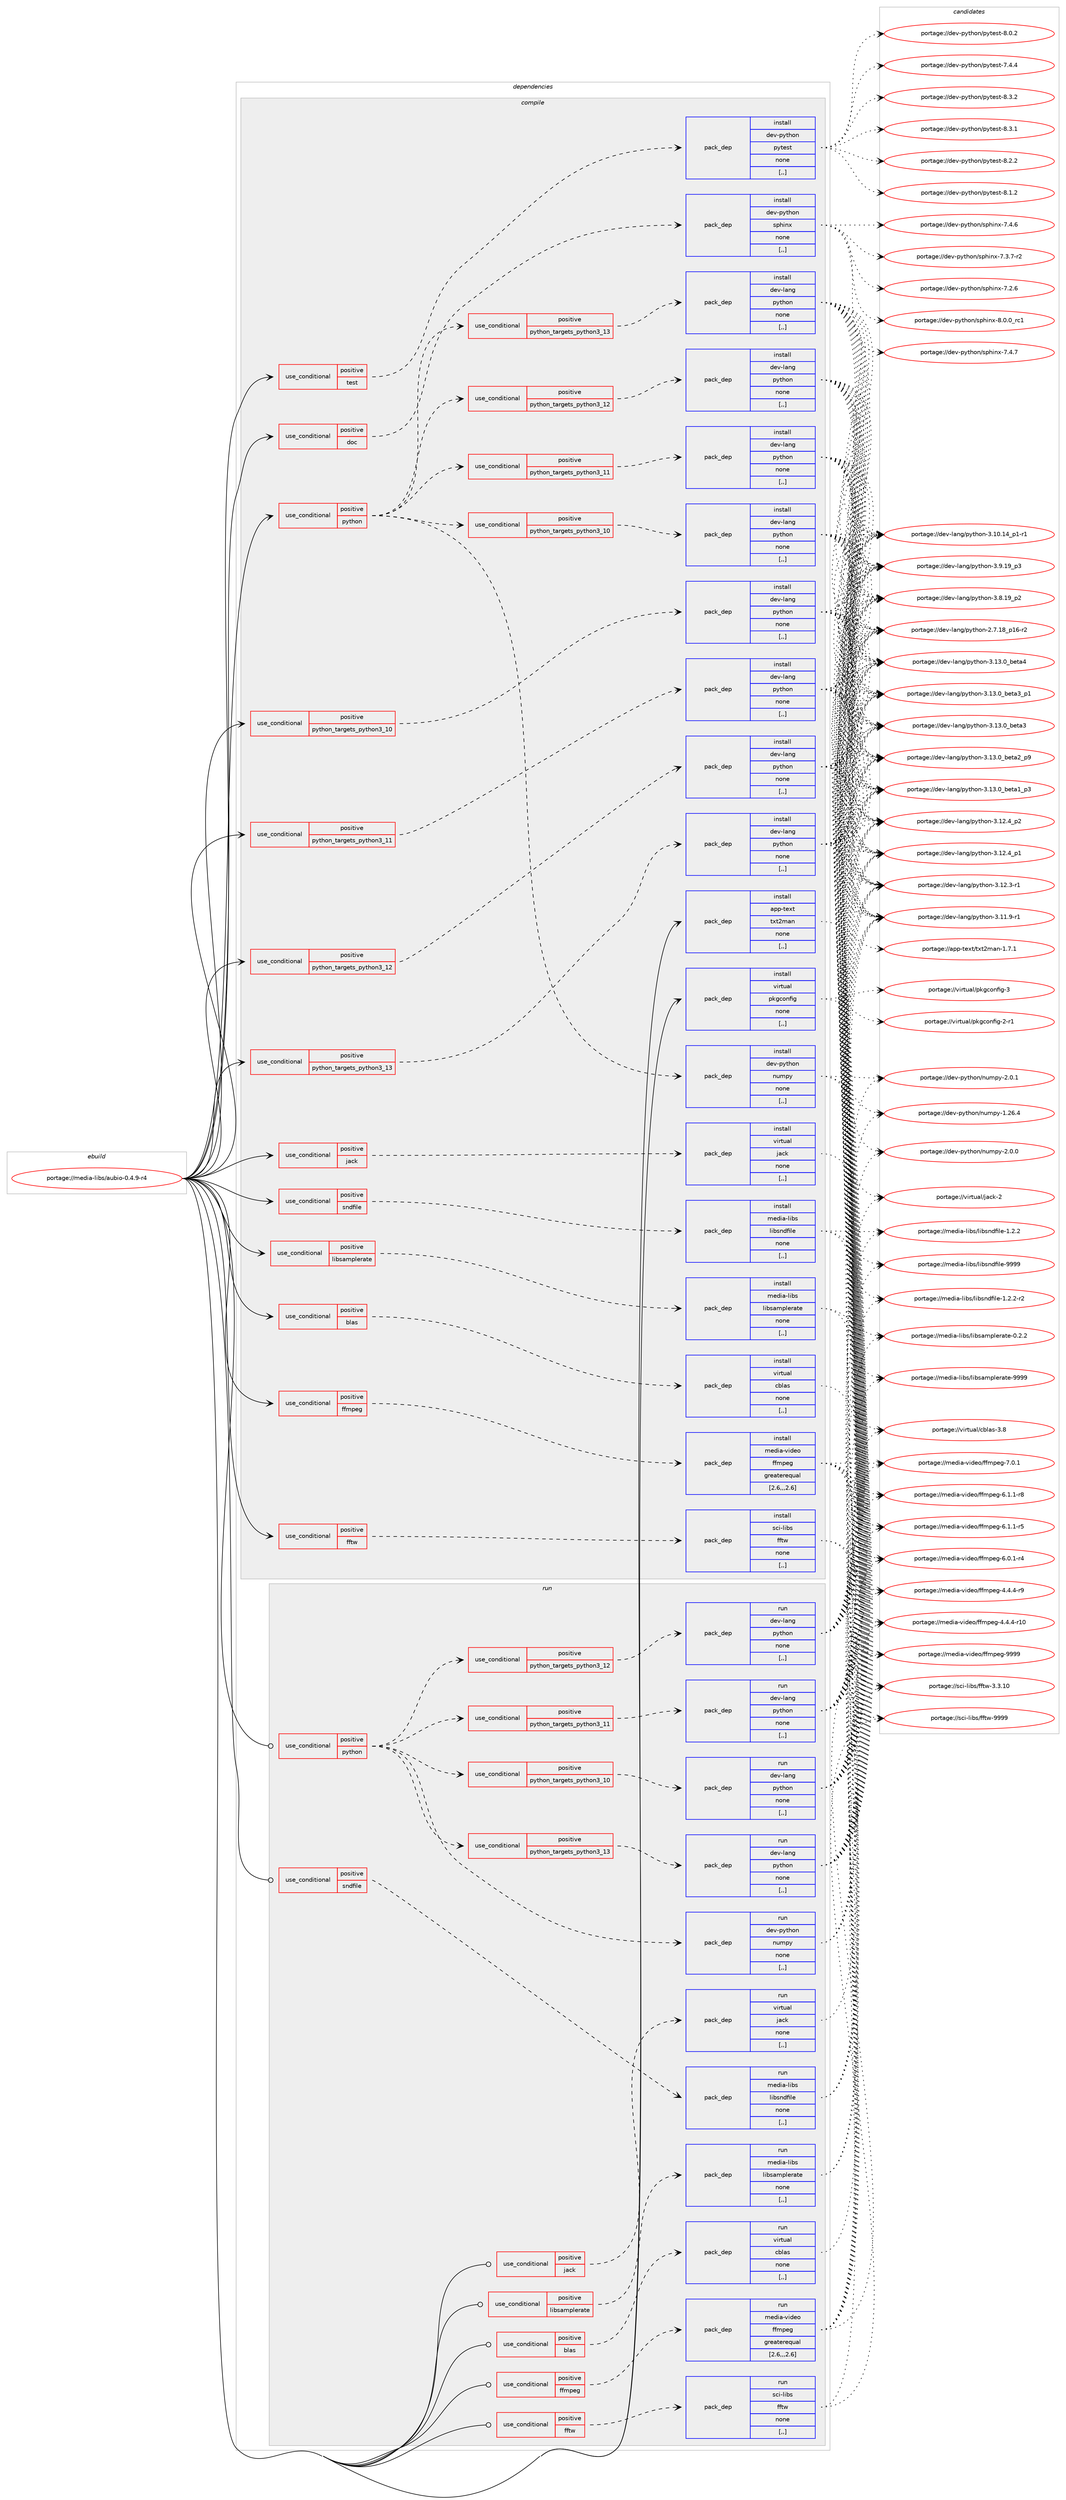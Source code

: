 digraph prolog {

# *************
# Graph options
# *************

newrank=true;
concentrate=true;
compound=true;
graph [rankdir=LR,fontname=Helvetica,fontsize=10,ranksep=1.5];#, ranksep=2.5, nodesep=0.2];
edge  [arrowhead=vee];
node  [fontname=Helvetica,fontsize=10];

# **********
# The ebuild
# **********

subgraph cluster_leftcol {
color=gray;
label=<<i>ebuild</i>>;
id [label="portage://media-libs/aubio-0.4.9-r4", color=red, width=4, href="../media-libs/aubio-0.4.9-r4.svg"];
}

# ****************
# The dependencies
# ****************

subgraph cluster_midcol {
color=gray;
label=<<i>dependencies</i>>;
subgraph cluster_compile {
fillcolor="#eeeeee";
style=filled;
label=<<i>compile</i>>;
subgraph cond74375 {
dependency295768 [label=<<TABLE BORDER="0" CELLBORDER="1" CELLSPACING="0" CELLPADDING="4"><TR><TD ROWSPAN="3" CELLPADDING="10">use_conditional</TD></TR><TR><TD>positive</TD></TR><TR><TD>blas</TD></TR></TABLE>>, shape=none, color=red];
subgraph pack219039 {
dependency295769 [label=<<TABLE BORDER="0" CELLBORDER="1" CELLSPACING="0" CELLPADDING="4" WIDTH="220"><TR><TD ROWSPAN="6" CELLPADDING="30">pack_dep</TD></TR><TR><TD WIDTH="110">install</TD></TR><TR><TD>virtual</TD></TR><TR><TD>cblas</TD></TR><TR><TD>none</TD></TR><TR><TD>[,,]</TD></TR></TABLE>>, shape=none, color=blue];
}
dependency295768:e -> dependency295769:w [weight=20,style="dashed",arrowhead="vee"];
}
id:e -> dependency295768:w [weight=20,style="solid",arrowhead="vee"];
subgraph cond74376 {
dependency295770 [label=<<TABLE BORDER="0" CELLBORDER="1" CELLSPACING="0" CELLPADDING="4"><TR><TD ROWSPAN="3" CELLPADDING="10">use_conditional</TD></TR><TR><TD>positive</TD></TR><TR><TD>doc</TD></TR></TABLE>>, shape=none, color=red];
subgraph pack219040 {
dependency295771 [label=<<TABLE BORDER="0" CELLBORDER="1" CELLSPACING="0" CELLPADDING="4" WIDTH="220"><TR><TD ROWSPAN="6" CELLPADDING="30">pack_dep</TD></TR><TR><TD WIDTH="110">install</TD></TR><TR><TD>dev-python</TD></TR><TR><TD>sphinx</TD></TR><TR><TD>none</TD></TR><TR><TD>[,,]</TD></TR></TABLE>>, shape=none, color=blue];
}
dependency295770:e -> dependency295771:w [weight=20,style="dashed",arrowhead="vee"];
}
id:e -> dependency295770:w [weight=20,style="solid",arrowhead="vee"];
subgraph cond74377 {
dependency295772 [label=<<TABLE BORDER="0" CELLBORDER="1" CELLSPACING="0" CELLPADDING="4"><TR><TD ROWSPAN="3" CELLPADDING="10">use_conditional</TD></TR><TR><TD>positive</TD></TR><TR><TD>ffmpeg</TD></TR></TABLE>>, shape=none, color=red];
subgraph pack219041 {
dependency295773 [label=<<TABLE BORDER="0" CELLBORDER="1" CELLSPACING="0" CELLPADDING="4" WIDTH="220"><TR><TD ROWSPAN="6" CELLPADDING="30">pack_dep</TD></TR><TR><TD WIDTH="110">install</TD></TR><TR><TD>media-video</TD></TR><TR><TD>ffmpeg</TD></TR><TR><TD>greaterequal</TD></TR><TR><TD>[2.6,,,2.6]</TD></TR></TABLE>>, shape=none, color=blue];
}
dependency295772:e -> dependency295773:w [weight=20,style="dashed",arrowhead="vee"];
}
id:e -> dependency295772:w [weight=20,style="solid",arrowhead="vee"];
subgraph cond74378 {
dependency295774 [label=<<TABLE BORDER="0" CELLBORDER="1" CELLSPACING="0" CELLPADDING="4"><TR><TD ROWSPAN="3" CELLPADDING="10">use_conditional</TD></TR><TR><TD>positive</TD></TR><TR><TD>fftw</TD></TR></TABLE>>, shape=none, color=red];
subgraph pack219042 {
dependency295775 [label=<<TABLE BORDER="0" CELLBORDER="1" CELLSPACING="0" CELLPADDING="4" WIDTH="220"><TR><TD ROWSPAN="6" CELLPADDING="30">pack_dep</TD></TR><TR><TD WIDTH="110">install</TD></TR><TR><TD>sci-libs</TD></TR><TR><TD>fftw</TD></TR><TR><TD>none</TD></TR><TR><TD>[,,]</TD></TR></TABLE>>, shape=none, color=blue];
}
dependency295774:e -> dependency295775:w [weight=20,style="dashed",arrowhead="vee"];
}
id:e -> dependency295774:w [weight=20,style="solid",arrowhead="vee"];
subgraph cond74379 {
dependency295776 [label=<<TABLE BORDER="0" CELLBORDER="1" CELLSPACING="0" CELLPADDING="4"><TR><TD ROWSPAN="3" CELLPADDING="10">use_conditional</TD></TR><TR><TD>positive</TD></TR><TR><TD>jack</TD></TR></TABLE>>, shape=none, color=red];
subgraph pack219043 {
dependency295777 [label=<<TABLE BORDER="0" CELLBORDER="1" CELLSPACING="0" CELLPADDING="4" WIDTH="220"><TR><TD ROWSPAN="6" CELLPADDING="30">pack_dep</TD></TR><TR><TD WIDTH="110">install</TD></TR><TR><TD>virtual</TD></TR><TR><TD>jack</TD></TR><TR><TD>none</TD></TR><TR><TD>[,,]</TD></TR></TABLE>>, shape=none, color=blue];
}
dependency295776:e -> dependency295777:w [weight=20,style="dashed",arrowhead="vee"];
}
id:e -> dependency295776:w [weight=20,style="solid",arrowhead="vee"];
subgraph cond74380 {
dependency295778 [label=<<TABLE BORDER="0" CELLBORDER="1" CELLSPACING="0" CELLPADDING="4"><TR><TD ROWSPAN="3" CELLPADDING="10">use_conditional</TD></TR><TR><TD>positive</TD></TR><TR><TD>libsamplerate</TD></TR></TABLE>>, shape=none, color=red];
subgraph pack219044 {
dependency295779 [label=<<TABLE BORDER="0" CELLBORDER="1" CELLSPACING="0" CELLPADDING="4" WIDTH="220"><TR><TD ROWSPAN="6" CELLPADDING="30">pack_dep</TD></TR><TR><TD WIDTH="110">install</TD></TR><TR><TD>media-libs</TD></TR><TR><TD>libsamplerate</TD></TR><TR><TD>none</TD></TR><TR><TD>[,,]</TD></TR></TABLE>>, shape=none, color=blue];
}
dependency295778:e -> dependency295779:w [weight=20,style="dashed",arrowhead="vee"];
}
id:e -> dependency295778:w [weight=20,style="solid",arrowhead="vee"];
subgraph cond74381 {
dependency295780 [label=<<TABLE BORDER="0" CELLBORDER="1" CELLSPACING="0" CELLPADDING="4"><TR><TD ROWSPAN="3" CELLPADDING="10">use_conditional</TD></TR><TR><TD>positive</TD></TR><TR><TD>python</TD></TR></TABLE>>, shape=none, color=red];
subgraph cond74382 {
dependency295781 [label=<<TABLE BORDER="0" CELLBORDER="1" CELLSPACING="0" CELLPADDING="4"><TR><TD ROWSPAN="3" CELLPADDING="10">use_conditional</TD></TR><TR><TD>positive</TD></TR><TR><TD>python_targets_python3_10</TD></TR></TABLE>>, shape=none, color=red];
subgraph pack219045 {
dependency295782 [label=<<TABLE BORDER="0" CELLBORDER="1" CELLSPACING="0" CELLPADDING="4" WIDTH="220"><TR><TD ROWSPAN="6" CELLPADDING="30">pack_dep</TD></TR><TR><TD WIDTH="110">install</TD></TR><TR><TD>dev-lang</TD></TR><TR><TD>python</TD></TR><TR><TD>none</TD></TR><TR><TD>[,,]</TD></TR></TABLE>>, shape=none, color=blue];
}
dependency295781:e -> dependency295782:w [weight=20,style="dashed",arrowhead="vee"];
}
dependency295780:e -> dependency295781:w [weight=20,style="dashed",arrowhead="vee"];
subgraph cond74383 {
dependency295783 [label=<<TABLE BORDER="0" CELLBORDER="1" CELLSPACING="0" CELLPADDING="4"><TR><TD ROWSPAN="3" CELLPADDING="10">use_conditional</TD></TR><TR><TD>positive</TD></TR><TR><TD>python_targets_python3_11</TD></TR></TABLE>>, shape=none, color=red];
subgraph pack219046 {
dependency295784 [label=<<TABLE BORDER="0" CELLBORDER="1" CELLSPACING="0" CELLPADDING="4" WIDTH="220"><TR><TD ROWSPAN="6" CELLPADDING="30">pack_dep</TD></TR><TR><TD WIDTH="110">install</TD></TR><TR><TD>dev-lang</TD></TR><TR><TD>python</TD></TR><TR><TD>none</TD></TR><TR><TD>[,,]</TD></TR></TABLE>>, shape=none, color=blue];
}
dependency295783:e -> dependency295784:w [weight=20,style="dashed",arrowhead="vee"];
}
dependency295780:e -> dependency295783:w [weight=20,style="dashed",arrowhead="vee"];
subgraph cond74384 {
dependency295785 [label=<<TABLE BORDER="0" CELLBORDER="1" CELLSPACING="0" CELLPADDING="4"><TR><TD ROWSPAN="3" CELLPADDING="10">use_conditional</TD></TR><TR><TD>positive</TD></TR><TR><TD>python_targets_python3_12</TD></TR></TABLE>>, shape=none, color=red];
subgraph pack219047 {
dependency295786 [label=<<TABLE BORDER="0" CELLBORDER="1" CELLSPACING="0" CELLPADDING="4" WIDTH="220"><TR><TD ROWSPAN="6" CELLPADDING="30">pack_dep</TD></TR><TR><TD WIDTH="110">install</TD></TR><TR><TD>dev-lang</TD></TR><TR><TD>python</TD></TR><TR><TD>none</TD></TR><TR><TD>[,,]</TD></TR></TABLE>>, shape=none, color=blue];
}
dependency295785:e -> dependency295786:w [weight=20,style="dashed",arrowhead="vee"];
}
dependency295780:e -> dependency295785:w [weight=20,style="dashed",arrowhead="vee"];
subgraph cond74385 {
dependency295787 [label=<<TABLE BORDER="0" CELLBORDER="1" CELLSPACING="0" CELLPADDING="4"><TR><TD ROWSPAN="3" CELLPADDING="10">use_conditional</TD></TR><TR><TD>positive</TD></TR><TR><TD>python_targets_python3_13</TD></TR></TABLE>>, shape=none, color=red];
subgraph pack219048 {
dependency295788 [label=<<TABLE BORDER="0" CELLBORDER="1" CELLSPACING="0" CELLPADDING="4" WIDTH="220"><TR><TD ROWSPAN="6" CELLPADDING="30">pack_dep</TD></TR><TR><TD WIDTH="110">install</TD></TR><TR><TD>dev-lang</TD></TR><TR><TD>python</TD></TR><TR><TD>none</TD></TR><TR><TD>[,,]</TD></TR></TABLE>>, shape=none, color=blue];
}
dependency295787:e -> dependency295788:w [weight=20,style="dashed",arrowhead="vee"];
}
dependency295780:e -> dependency295787:w [weight=20,style="dashed",arrowhead="vee"];
subgraph pack219049 {
dependency295789 [label=<<TABLE BORDER="0" CELLBORDER="1" CELLSPACING="0" CELLPADDING="4" WIDTH="220"><TR><TD ROWSPAN="6" CELLPADDING="30">pack_dep</TD></TR><TR><TD WIDTH="110">install</TD></TR><TR><TD>dev-python</TD></TR><TR><TD>numpy</TD></TR><TR><TD>none</TD></TR><TR><TD>[,,]</TD></TR></TABLE>>, shape=none, color=blue];
}
dependency295780:e -> dependency295789:w [weight=20,style="dashed",arrowhead="vee"];
}
id:e -> dependency295780:w [weight=20,style="solid",arrowhead="vee"];
subgraph cond74386 {
dependency295790 [label=<<TABLE BORDER="0" CELLBORDER="1" CELLSPACING="0" CELLPADDING="4"><TR><TD ROWSPAN="3" CELLPADDING="10">use_conditional</TD></TR><TR><TD>positive</TD></TR><TR><TD>python_targets_python3_10</TD></TR></TABLE>>, shape=none, color=red];
subgraph pack219050 {
dependency295791 [label=<<TABLE BORDER="0" CELLBORDER="1" CELLSPACING="0" CELLPADDING="4" WIDTH="220"><TR><TD ROWSPAN="6" CELLPADDING="30">pack_dep</TD></TR><TR><TD WIDTH="110">install</TD></TR><TR><TD>dev-lang</TD></TR><TR><TD>python</TD></TR><TR><TD>none</TD></TR><TR><TD>[,,]</TD></TR></TABLE>>, shape=none, color=blue];
}
dependency295790:e -> dependency295791:w [weight=20,style="dashed",arrowhead="vee"];
}
id:e -> dependency295790:w [weight=20,style="solid",arrowhead="vee"];
subgraph cond74387 {
dependency295792 [label=<<TABLE BORDER="0" CELLBORDER="1" CELLSPACING="0" CELLPADDING="4"><TR><TD ROWSPAN="3" CELLPADDING="10">use_conditional</TD></TR><TR><TD>positive</TD></TR><TR><TD>python_targets_python3_11</TD></TR></TABLE>>, shape=none, color=red];
subgraph pack219051 {
dependency295793 [label=<<TABLE BORDER="0" CELLBORDER="1" CELLSPACING="0" CELLPADDING="4" WIDTH="220"><TR><TD ROWSPAN="6" CELLPADDING="30">pack_dep</TD></TR><TR><TD WIDTH="110">install</TD></TR><TR><TD>dev-lang</TD></TR><TR><TD>python</TD></TR><TR><TD>none</TD></TR><TR><TD>[,,]</TD></TR></TABLE>>, shape=none, color=blue];
}
dependency295792:e -> dependency295793:w [weight=20,style="dashed",arrowhead="vee"];
}
id:e -> dependency295792:w [weight=20,style="solid",arrowhead="vee"];
subgraph cond74388 {
dependency295794 [label=<<TABLE BORDER="0" CELLBORDER="1" CELLSPACING="0" CELLPADDING="4"><TR><TD ROWSPAN="3" CELLPADDING="10">use_conditional</TD></TR><TR><TD>positive</TD></TR><TR><TD>python_targets_python3_12</TD></TR></TABLE>>, shape=none, color=red];
subgraph pack219052 {
dependency295795 [label=<<TABLE BORDER="0" CELLBORDER="1" CELLSPACING="0" CELLPADDING="4" WIDTH="220"><TR><TD ROWSPAN="6" CELLPADDING="30">pack_dep</TD></TR><TR><TD WIDTH="110">install</TD></TR><TR><TD>dev-lang</TD></TR><TR><TD>python</TD></TR><TR><TD>none</TD></TR><TR><TD>[,,]</TD></TR></TABLE>>, shape=none, color=blue];
}
dependency295794:e -> dependency295795:w [weight=20,style="dashed",arrowhead="vee"];
}
id:e -> dependency295794:w [weight=20,style="solid",arrowhead="vee"];
subgraph cond74389 {
dependency295796 [label=<<TABLE BORDER="0" CELLBORDER="1" CELLSPACING="0" CELLPADDING="4"><TR><TD ROWSPAN="3" CELLPADDING="10">use_conditional</TD></TR><TR><TD>positive</TD></TR><TR><TD>python_targets_python3_13</TD></TR></TABLE>>, shape=none, color=red];
subgraph pack219053 {
dependency295797 [label=<<TABLE BORDER="0" CELLBORDER="1" CELLSPACING="0" CELLPADDING="4" WIDTH="220"><TR><TD ROWSPAN="6" CELLPADDING="30">pack_dep</TD></TR><TR><TD WIDTH="110">install</TD></TR><TR><TD>dev-lang</TD></TR><TR><TD>python</TD></TR><TR><TD>none</TD></TR><TR><TD>[,,]</TD></TR></TABLE>>, shape=none, color=blue];
}
dependency295796:e -> dependency295797:w [weight=20,style="dashed",arrowhead="vee"];
}
id:e -> dependency295796:w [weight=20,style="solid",arrowhead="vee"];
subgraph cond74390 {
dependency295798 [label=<<TABLE BORDER="0" CELLBORDER="1" CELLSPACING="0" CELLPADDING="4"><TR><TD ROWSPAN="3" CELLPADDING="10">use_conditional</TD></TR><TR><TD>positive</TD></TR><TR><TD>sndfile</TD></TR></TABLE>>, shape=none, color=red];
subgraph pack219054 {
dependency295799 [label=<<TABLE BORDER="0" CELLBORDER="1" CELLSPACING="0" CELLPADDING="4" WIDTH="220"><TR><TD ROWSPAN="6" CELLPADDING="30">pack_dep</TD></TR><TR><TD WIDTH="110">install</TD></TR><TR><TD>media-libs</TD></TR><TR><TD>libsndfile</TD></TR><TR><TD>none</TD></TR><TR><TD>[,,]</TD></TR></TABLE>>, shape=none, color=blue];
}
dependency295798:e -> dependency295799:w [weight=20,style="dashed",arrowhead="vee"];
}
id:e -> dependency295798:w [weight=20,style="solid",arrowhead="vee"];
subgraph cond74391 {
dependency295800 [label=<<TABLE BORDER="0" CELLBORDER="1" CELLSPACING="0" CELLPADDING="4"><TR><TD ROWSPAN="3" CELLPADDING="10">use_conditional</TD></TR><TR><TD>positive</TD></TR><TR><TD>test</TD></TR></TABLE>>, shape=none, color=red];
subgraph pack219055 {
dependency295801 [label=<<TABLE BORDER="0" CELLBORDER="1" CELLSPACING="0" CELLPADDING="4" WIDTH="220"><TR><TD ROWSPAN="6" CELLPADDING="30">pack_dep</TD></TR><TR><TD WIDTH="110">install</TD></TR><TR><TD>dev-python</TD></TR><TR><TD>pytest</TD></TR><TR><TD>none</TD></TR><TR><TD>[,,]</TD></TR></TABLE>>, shape=none, color=blue];
}
dependency295800:e -> dependency295801:w [weight=20,style="dashed",arrowhead="vee"];
}
id:e -> dependency295800:w [weight=20,style="solid",arrowhead="vee"];
subgraph pack219056 {
dependency295802 [label=<<TABLE BORDER="0" CELLBORDER="1" CELLSPACING="0" CELLPADDING="4" WIDTH="220"><TR><TD ROWSPAN="6" CELLPADDING="30">pack_dep</TD></TR><TR><TD WIDTH="110">install</TD></TR><TR><TD>app-text</TD></TR><TR><TD>txt2man</TD></TR><TR><TD>none</TD></TR><TR><TD>[,,]</TD></TR></TABLE>>, shape=none, color=blue];
}
id:e -> dependency295802:w [weight=20,style="solid",arrowhead="vee"];
subgraph pack219057 {
dependency295803 [label=<<TABLE BORDER="0" CELLBORDER="1" CELLSPACING="0" CELLPADDING="4" WIDTH="220"><TR><TD ROWSPAN="6" CELLPADDING="30">pack_dep</TD></TR><TR><TD WIDTH="110">install</TD></TR><TR><TD>virtual</TD></TR><TR><TD>pkgconfig</TD></TR><TR><TD>none</TD></TR><TR><TD>[,,]</TD></TR></TABLE>>, shape=none, color=blue];
}
id:e -> dependency295803:w [weight=20,style="solid",arrowhead="vee"];
}
subgraph cluster_compileandrun {
fillcolor="#eeeeee";
style=filled;
label=<<i>compile and run</i>>;
}
subgraph cluster_run {
fillcolor="#eeeeee";
style=filled;
label=<<i>run</i>>;
subgraph cond74392 {
dependency295804 [label=<<TABLE BORDER="0" CELLBORDER="1" CELLSPACING="0" CELLPADDING="4"><TR><TD ROWSPAN="3" CELLPADDING="10">use_conditional</TD></TR><TR><TD>positive</TD></TR><TR><TD>blas</TD></TR></TABLE>>, shape=none, color=red];
subgraph pack219058 {
dependency295805 [label=<<TABLE BORDER="0" CELLBORDER="1" CELLSPACING="0" CELLPADDING="4" WIDTH="220"><TR><TD ROWSPAN="6" CELLPADDING="30">pack_dep</TD></TR><TR><TD WIDTH="110">run</TD></TR><TR><TD>virtual</TD></TR><TR><TD>cblas</TD></TR><TR><TD>none</TD></TR><TR><TD>[,,]</TD></TR></TABLE>>, shape=none, color=blue];
}
dependency295804:e -> dependency295805:w [weight=20,style="dashed",arrowhead="vee"];
}
id:e -> dependency295804:w [weight=20,style="solid",arrowhead="odot"];
subgraph cond74393 {
dependency295806 [label=<<TABLE BORDER="0" CELLBORDER="1" CELLSPACING="0" CELLPADDING="4"><TR><TD ROWSPAN="3" CELLPADDING="10">use_conditional</TD></TR><TR><TD>positive</TD></TR><TR><TD>ffmpeg</TD></TR></TABLE>>, shape=none, color=red];
subgraph pack219059 {
dependency295807 [label=<<TABLE BORDER="0" CELLBORDER="1" CELLSPACING="0" CELLPADDING="4" WIDTH="220"><TR><TD ROWSPAN="6" CELLPADDING="30">pack_dep</TD></TR><TR><TD WIDTH="110">run</TD></TR><TR><TD>media-video</TD></TR><TR><TD>ffmpeg</TD></TR><TR><TD>greaterequal</TD></TR><TR><TD>[2.6,,,2.6]</TD></TR></TABLE>>, shape=none, color=blue];
}
dependency295806:e -> dependency295807:w [weight=20,style="dashed",arrowhead="vee"];
}
id:e -> dependency295806:w [weight=20,style="solid",arrowhead="odot"];
subgraph cond74394 {
dependency295808 [label=<<TABLE BORDER="0" CELLBORDER="1" CELLSPACING="0" CELLPADDING="4"><TR><TD ROWSPAN="3" CELLPADDING="10">use_conditional</TD></TR><TR><TD>positive</TD></TR><TR><TD>fftw</TD></TR></TABLE>>, shape=none, color=red];
subgraph pack219060 {
dependency295809 [label=<<TABLE BORDER="0" CELLBORDER="1" CELLSPACING="0" CELLPADDING="4" WIDTH="220"><TR><TD ROWSPAN="6" CELLPADDING="30">pack_dep</TD></TR><TR><TD WIDTH="110">run</TD></TR><TR><TD>sci-libs</TD></TR><TR><TD>fftw</TD></TR><TR><TD>none</TD></TR><TR><TD>[,,]</TD></TR></TABLE>>, shape=none, color=blue];
}
dependency295808:e -> dependency295809:w [weight=20,style="dashed",arrowhead="vee"];
}
id:e -> dependency295808:w [weight=20,style="solid",arrowhead="odot"];
subgraph cond74395 {
dependency295810 [label=<<TABLE BORDER="0" CELLBORDER="1" CELLSPACING="0" CELLPADDING="4"><TR><TD ROWSPAN="3" CELLPADDING="10">use_conditional</TD></TR><TR><TD>positive</TD></TR><TR><TD>jack</TD></TR></TABLE>>, shape=none, color=red];
subgraph pack219061 {
dependency295811 [label=<<TABLE BORDER="0" CELLBORDER="1" CELLSPACING="0" CELLPADDING="4" WIDTH="220"><TR><TD ROWSPAN="6" CELLPADDING="30">pack_dep</TD></TR><TR><TD WIDTH="110">run</TD></TR><TR><TD>virtual</TD></TR><TR><TD>jack</TD></TR><TR><TD>none</TD></TR><TR><TD>[,,]</TD></TR></TABLE>>, shape=none, color=blue];
}
dependency295810:e -> dependency295811:w [weight=20,style="dashed",arrowhead="vee"];
}
id:e -> dependency295810:w [weight=20,style="solid",arrowhead="odot"];
subgraph cond74396 {
dependency295812 [label=<<TABLE BORDER="0" CELLBORDER="1" CELLSPACING="0" CELLPADDING="4"><TR><TD ROWSPAN="3" CELLPADDING="10">use_conditional</TD></TR><TR><TD>positive</TD></TR><TR><TD>libsamplerate</TD></TR></TABLE>>, shape=none, color=red];
subgraph pack219062 {
dependency295813 [label=<<TABLE BORDER="0" CELLBORDER="1" CELLSPACING="0" CELLPADDING="4" WIDTH="220"><TR><TD ROWSPAN="6" CELLPADDING="30">pack_dep</TD></TR><TR><TD WIDTH="110">run</TD></TR><TR><TD>media-libs</TD></TR><TR><TD>libsamplerate</TD></TR><TR><TD>none</TD></TR><TR><TD>[,,]</TD></TR></TABLE>>, shape=none, color=blue];
}
dependency295812:e -> dependency295813:w [weight=20,style="dashed",arrowhead="vee"];
}
id:e -> dependency295812:w [weight=20,style="solid",arrowhead="odot"];
subgraph cond74397 {
dependency295814 [label=<<TABLE BORDER="0" CELLBORDER="1" CELLSPACING="0" CELLPADDING="4"><TR><TD ROWSPAN="3" CELLPADDING="10">use_conditional</TD></TR><TR><TD>positive</TD></TR><TR><TD>python</TD></TR></TABLE>>, shape=none, color=red];
subgraph cond74398 {
dependency295815 [label=<<TABLE BORDER="0" CELLBORDER="1" CELLSPACING="0" CELLPADDING="4"><TR><TD ROWSPAN="3" CELLPADDING="10">use_conditional</TD></TR><TR><TD>positive</TD></TR><TR><TD>python_targets_python3_10</TD></TR></TABLE>>, shape=none, color=red];
subgraph pack219063 {
dependency295816 [label=<<TABLE BORDER="0" CELLBORDER="1" CELLSPACING="0" CELLPADDING="4" WIDTH="220"><TR><TD ROWSPAN="6" CELLPADDING="30">pack_dep</TD></TR><TR><TD WIDTH="110">run</TD></TR><TR><TD>dev-lang</TD></TR><TR><TD>python</TD></TR><TR><TD>none</TD></TR><TR><TD>[,,]</TD></TR></TABLE>>, shape=none, color=blue];
}
dependency295815:e -> dependency295816:w [weight=20,style="dashed",arrowhead="vee"];
}
dependency295814:e -> dependency295815:w [weight=20,style="dashed",arrowhead="vee"];
subgraph cond74399 {
dependency295817 [label=<<TABLE BORDER="0" CELLBORDER="1" CELLSPACING="0" CELLPADDING="4"><TR><TD ROWSPAN="3" CELLPADDING="10">use_conditional</TD></TR><TR><TD>positive</TD></TR><TR><TD>python_targets_python3_11</TD></TR></TABLE>>, shape=none, color=red];
subgraph pack219064 {
dependency295818 [label=<<TABLE BORDER="0" CELLBORDER="1" CELLSPACING="0" CELLPADDING="4" WIDTH="220"><TR><TD ROWSPAN="6" CELLPADDING="30">pack_dep</TD></TR><TR><TD WIDTH="110">run</TD></TR><TR><TD>dev-lang</TD></TR><TR><TD>python</TD></TR><TR><TD>none</TD></TR><TR><TD>[,,]</TD></TR></TABLE>>, shape=none, color=blue];
}
dependency295817:e -> dependency295818:w [weight=20,style="dashed",arrowhead="vee"];
}
dependency295814:e -> dependency295817:w [weight=20,style="dashed",arrowhead="vee"];
subgraph cond74400 {
dependency295819 [label=<<TABLE BORDER="0" CELLBORDER="1" CELLSPACING="0" CELLPADDING="4"><TR><TD ROWSPAN="3" CELLPADDING="10">use_conditional</TD></TR><TR><TD>positive</TD></TR><TR><TD>python_targets_python3_12</TD></TR></TABLE>>, shape=none, color=red];
subgraph pack219065 {
dependency295820 [label=<<TABLE BORDER="0" CELLBORDER="1" CELLSPACING="0" CELLPADDING="4" WIDTH="220"><TR><TD ROWSPAN="6" CELLPADDING="30">pack_dep</TD></TR><TR><TD WIDTH="110">run</TD></TR><TR><TD>dev-lang</TD></TR><TR><TD>python</TD></TR><TR><TD>none</TD></TR><TR><TD>[,,]</TD></TR></TABLE>>, shape=none, color=blue];
}
dependency295819:e -> dependency295820:w [weight=20,style="dashed",arrowhead="vee"];
}
dependency295814:e -> dependency295819:w [weight=20,style="dashed",arrowhead="vee"];
subgraph cond74401 {
dependency295821 [label=<<TABLE BORDER="0" CELLBORDER="1" CELLSPACING="0" CELLPADDING="4"><TR><TD ROWSPAN="3" CELLPADDING="10">use_conditional</TD></TR><TR><TD>positive</TD></TR><TR><TD>python_targets_python3_13</TD></TR></TABLE>>, shape=none, color=red];
subgraph pack219066 {
dependency295822 [label=<<TABLE BORDER="0" CELLBORDER="1" CELLSPACING="0" CELLPADDING="4" WIDTH="220"><TR><TD ROWSPAN="6" CELLPADDING="30">pack_dep</TD></TR><TR><TD WIDTH="110">run</TD></TR><TR><TD>dev-lang</TD></TR><TR><TD>python</TD></TR><TR><TD>none</TD></TR><TR><TD>[,,]</TD></TR></TABLE>>, shape=none, color=blue];
}
dependency295821:e -> dependency295822:w [weight=20,style="dashed",arrowhead="vee"];
}
dependency295814:e -> dependency295821:w [weight=20,style="dashed",arrowhead="vee"];
subgraph pack219067 {
dependency295823 [label=<<TABLE BORDER="0" CELLBORDER="1" CELLSPACING="0" CELLPADDING="4" WIDTH="220"><TR><TD ROWSPAN="6" CELLPADDING="30">pack_dep</TD></TR><TR><TD WIDTH="110">run</TD></TR><TR><TD>dev-python</TD></TR><TR><TD>numpy</TD></TR><TR><TD>none</TD></TR><TR><TD>[,,]</TD></TR></TABLE>>, shape=none, color=blue];
}
dependency295814:e -> dependency295823:w [weight=20,style="dashed",arrowhead="vee"];
}
id:e -> dependency295814:w [weight=20,style="solid",arrowhead="odot"];
subgraph cond74402 {
dependency295824 [label=<<TABLE BORDER="0" CELLBORDER="1" CELLSPACING="0" CELLPADDING="4"><TR><TD ROWSPAN="3" CELLPADDING="10">use_conditional</TD></TR><TR><TD>positive</TD></TR><TR><TD>sndfile</TD></TR></TABLE>>, shape=none, color=red];
subgraph pack219068 {
dependency295825 [label=<<TABLE BORDER="0" CELLBORDER="1" CELLSPACING="0" CELLPADDING="4" WIDTH="220"><TR><TD ROWSPAN="6" CELLPADDING="30">pack_dep</TD></TR><TR><TD WIDTH="110">run</TD></TR><TR><TD>media-libs</TD></TR><TR><TD>libsndfile</TD></TR><TR><TD>none</TD></TR><TR><TD>[,,]</TD></TR></TABLE>>, shape=none, color=blue];
}
dependency295824:e -> dependency295825:w [weight=20,style="dashed",arrowhead="vee"];
}
id:e -> dependency295824:w [weight=20,style="solid",arrowhead="odot"];
}
}

# **************
# The candidates
# **************

subgraph cluster_choices {
rank=same;
color=gray;
label=<<i>candidates</i>>;

subgraph choice219039 {
color=black;
nodesep=1;
choice118105114116117971084799981089711545514656 [label="portage://virtual/cblas-3.8", color=red, width=4,href="../virtual/cblas-3.8.svg"];
dependency295769:e -> choice118105114116117971084799981089711545514656:w [style=dotted,weight="100"];
}
subgraph choice219040 {
color=black;
nodesep=1;
choice1001011184511212111610411111047115112104105110120455646484648951149949 [label="portage://dev-python/sphinx-8.0.0_rc1", color=red, width=4,href="../dev-python/sphinx-8.0.0_rc1.svg"];
choice1001011184511212111610411111047115112104105110120455546524655 [label="portage://dev-python/sphinx-7.4.7", color=red, width=4,href="../dev-python/sphinx-7.4.7.svg"];
choice1001011184511212111610411111047115112104105110120455546524654 [label="portage://dev-python/sphinx-7.4.6", color=red, width=4,href="../dev-python/sphinx-7.4.6.svg"];
choice10010111845112121116104111110471151121041051101204555465146554511450 [label="portage://dev-python/sphinx-7.3.7-r2", color=red, width=4,href="../dev-python/sphinx-7.3.7-r2.svg"];
choice1001011184511212111610411111047115112104105110120455546504654 [label="portage://dev-python/sphinx-7.2.6", color=red, width=4,href="../dev-python/sphinx-7.2.6.svg"];
dependency295771:e -> choice1001011184511212111610411111047115112104105110120455646484648951149949:w [style=dotted,weight="100"];
dependency295771:e -> choice1001011184511212111610411111047115112104105110120455546524655:w [style=dotted,weight="100"];
dependency295771:e -> choice1001011184511212111610411111047115112104105110120455546524654:w [style=dotted,weight="100"];
dependency295771:e -> choice10010111845112121116104111110471151121041051101204555465146554511450:w [style=dotted,weight="100"];
dependency295771:e -> choice1001011184511212111610411111047115112104105110120455546504654:w [style=dotted,weight="100"];
}
subgraph choice219041 {
color=black;
nodesep=1;
choice1091011001059745118105100101111471021021091121011034557575757 [label="portage://media-video/ffmpeg-9999", color=red, width=4,href="../media-video/ffmpeg-9999.svg"];
choice109101100105974511810510010111147102102109112101103455546484649 [label="portage://media-video/ffmpeg-7.0.1", color=red, width=4,href="../media-video/ffmpeg-7.0.1.svg"];
choice1091011001059745118105100101111471021021091121011034554464946494511456 [label="portage://media-video/ffmpeg-6.1.1-r8", color=red, width=4,href="../media-video/ffmpeg-6.1.1-r8.svg"];
choice1091011001059745118105100101111471021021091121011034554464946494511453 [label="portage://media-video/ffmpeg-6.1.1-r5", color=red, width=4,href="../media-video/ffmpeg-6.1.1-r5.svg"];
choice1091011001059745118105100101111471021021091121011034554464846494511452 [label="portage://media-video/ffmpeg-6.0.1-r4", color=red, width=4,href="../media-video/ffmpeg-6.0.1-r4.svg"];
choice1091011001059745118105100101111471021021091121011034552465246524511457 [label="portage://media-video/ffmpeg-4.4.4-r9", color=red, width=4,href="../media-video/ffmpeg-4.4.4-r9.svg"];
choice109101100105974511810510010111147102102109112101103455246524652451144948 [label="portage://media-video/ffmpeg-4.4.4-r10", color=red, width=4,href="../media-video/ffmpeg-4.4.4-r10.svg"];
dependency295773:e -> choice1091011001059745118105100101111471021021091121011034557575757:w [style=dotted,weight="100"];
dependency295773:e -> choice109101100105974511810510010111147102102109112101103455546484649:w [style=dotted,weight="100"];
dependency295773:e -> choice1091011001059745118105100101111471021021091121011034554464946494511456:w [style=dotted,weight="100"];
dependency295773:e -> choice1091011001059745118105100101111471021021091121011034554464946494511453:w [style=dotted,weight="100"];
dependency295773:e -> choice1091011001059745118105100101111471021021091121011034554464846494511452:w [style=dotted,weight="100"];
dependency295773:e -> choice1091011001059745118105100101111471021021091121011034552465246524511457:w [style=dotted,weight="100"];
dependency295773:e -> choice109101100105974511810510010111147102102109112101103455246524652451144948:w [style=dotted,weight="100"];
}
subgraph choice219042 {
color=black;
nodesep=1;
choice115991054510810598115471021021161194557575757 [label="portage://sci-libs/fftw-9999", color=red, width=4,href="../sci-libs/fftw-9999.svg"];
choice1159910545108105981154710210211611945514651464948 [label="portage://sci-libs/fftw-3.3.10", color=red, width=4,href="../sci-libs/fftw-3.3.10.svg"];
dependency295775:e -> choice115991054510810598115471021021161194557575757:w [style=dotted,weight="100"];
dependency295775:e -> choice1159910545108105981154710210211611945514651464948:w [style=dotted,weight="100"];
}
subgraph choice219043 {
color=black;
nodesep=1;
choice118105114116117971084710697991074550 [label="portage://virtual/jack-2", color=red, width=4,href="../virtual/jack-2.svg"];
dependency295777:e -> choice118105114116117971084710697991074550:w [style=dotted,weight="100"];
}
subgraph choice219044 {
color=black;
nodesep=1;
choice109101100105974510810598115471081059811597109112108101114971161014557575757 [label="portage://media-libs/libsamplerate-9999", color=red, width=4,href="../media-libs/libsamplerate-9999.svg"];
choice10910110010597451081059811547108105981159710911210810111497116101454846504650 [label="portage://media-libs/libsamplerate-0.2.2", color=red, width=4,href="../media-libs/libsamplerate-0.2.2.svg"];
dependency295779:e -> choice109101100105974510810598115471081059811597109112108101114971161014557575757:w [style=dotted,weight="100"];
dependency295779:e -> choice10910110010597451081059811547108105981159710911210810111497116101454846504650:w [style=dotted,weight="100"];
}
subgraph choice219045 {
color=black;
nodesep=1;
choice1001011184510897110103471121211161041111104551464951464895981011169752 [label="portage://dev-lang/python-3.13.0_beta4", color=red, width=4,href="../dev-lang/python-3.13.0_beta4.svg"];
choice10010111845108971101034711212111610411111045514649514648959810111697519511249 [label="portage://dev-lang/python-3.13.0_beta3_p1", color=red, width=4,href="../dev-lang/python-3.13.0_beta3_p1.svg"];
choice1001011184510897110103471121211161041111104551464951464895981011169751 [label="portage://dev-lang/python-3.13.0_beta3", color=red, width=4,href="../dev-lang/python-3.13.0_beta3.svg"];
choice10010111845108971101034711212111610411111045514649514648959810111697509511257 [label="portage://dev-lang/python-3.13.0_beta2_p9", color=red, width=4,href="../dev-lang/python-3.13.0_beta2_p9.svg"];
choice10010111845108971101034711212111610411111045514649514648959810111697499511251 [label="portage://dev-lang/python-3.13.0_beta1_p3", color=red, width=4,href="../dev-lang/python-3.13.0_beta1_p3.svg"];
choice100101118451089711010347112121116104111110455146495046529511250 [label="portage://dev-lang/python-3.12.4_p2", color=red, width=4,href="../dev-lang/python-3.12.4_p2.svg"];
choice100101118451089711010347112121116104111110455146495046529511249 [label="portage://dev-lang/python-3.12.4_p1", color=red, width=4,href="../dev-lang/python-3.12.4_p1.svg"];
choice100101118451089711010347112121116104111110455146495046514511449 [label="portage://dev-lang/python-3.12.3-r1", color=red, width=4,href="../dev-lang/python-3.12.3-r1.svg"];
choice100101118451089711010347112121116104111110455146494946574511449 [label="portage://dev-lang/python-3.11.9-r1", color=red, width=4,href="../dev-lang/python-3.11.9-r1.svg"];
choice100101118451089711010347112121116104111110455146494846495295112494511449 [label="portage://dev-lang/python-3.10.14_p1-r1", color=red, width=4,href="../dev-lang/python-3.10.14_p1-r1.svg"];
choice100101118451089711010347112121116104111110455146574649579511251 [label="portage://dev-lang/python-3.9.19_p3", color=red, width=4,href="../dev-lang/python-3.9.19_p3.svg"];
choice100101118451089711010347112121116104111110455146564649579511250 [label="portage://dev-lang/python-3.8.19_p2", color=red, width=4,href="../dev-lang/python-3.8.19_p2.svg"];
choice100101118451089711010347112121116104111110455046554649569511249544511450 [label="portage://dev-lang/python-2.7.18_p16-r2", color=red, width=4,href="../dev-lang/python-2.7.18_p16-r2.svg"];
dependency295782:e -> choice1001011184510897110103471121211161041111104551464951464895981011169752:w [style=dotted,weight="100"];
dependency295782:e -> choice10010111845108971101034711212111610411111045514649514648959810111697519511249:w [style=dotted,weight="100"];
dependency295782:e -> choice1001011184510897110103471121211161041111104551464951464895981011169751:w [style=dotted,weight="100"];
dependency295782:e -> choice10010111845108971101034711212111610411111045514649514648959810111697509511257:w [style=dotted,weight="100"];
dependency295782:e -> choice10010111845108971101034711212111610411111045514649514648959810111697499511251:w [style=dotted,weight="100"];
dependency295782:e -> choice100101118451089711010347112121116104111110455146495046529511250:w [style=dotted,weight="100"];
dependency295782:e -> choice100101118451089711010347112121116104111110455146495046529511249:w [style=dotted,weight="100"];
dependency295782:e -> choice100101118451089711010347112121116104111110455146495046514511449:w [style=dotted,weight="100"];
dependency295782:e -> choice100101118451089711010347112121116104111110455146494946574511449:w [style=dotted,weight="100"];
dependency295782:e -> choice100101118451089711010347112121116104111110455146494846495295112494511449:w [style=dotted,weight="100"];
dependency295782:e -> choice100101118451089711010347112121116104111110455146574649579511251:w [style=dotted,weight="100"];
dependency295782:e -> choice100101118451089711010347112121116104111110455146564649579511250:w [style=dotted,weight="100"];
dependency295782:e -> choice100101118451089711010347112121116104111110455046554649569511249544511450:w [style=dotted,weight="100"];
}
subgraph choice219046 {
color=black;
nodesep=1;
choice1001011184510897110103471121211161041111104551464951464895981011169752 [label="portage://dev-lang/python-3.13.0_beta4", color=red, width=4,href="../dev-lang/python-3.13.0_beta4.svg"];
choice10010111845108971101034711212111610411111045514649514648959810111697519511249 [label="portage://dev-lang/python-3.13.0_beta3_p1", color=red, width=4,href="../dev-lang/python-3.13.0_beta3_p1.svg"];
choice1001011184510897110103471121211161041111104551464951464895981011169751 [label="portage://dev-lang/python-3.13.0_beta3", color=red, width=4,href="../dev-lang/python-3.13.0_beta3.svg"];
choice10010111845108971101034711212111610411111045514649514648959810111697509511257 [label="portage://dev-lang/python-3.13.0_beta2_p9", color=red, width=4,href="../dev-lang/python-3.13.0_beta2_p9.svg"];
choice10010111845108971101034711212111610411111045514649514648959810111697499511251 [label="portage://dev-lang/python-3.13.0_beta1_p3", color=red, width=4,href="../dev-lang/python-3.13.0_beta1_p3.svg"];
choice100101118451089711010347112121116104111110455146495046529511250 [label="portage://dev-lang/python-3.12.4_p2", color=red, width=4,href="../dev-lang/python-3.12.4_p2.svg"];
choice100101118451089711010347112121116104111110455146495046529511249 [label="portage://dev-lang/python-3.12.4_p1", color=red, width=4,href="../dev-lang/python-3.12.4_p1.svg"];
choice100101118451089711010347112121116104111110455146495046514511449 [label="portage://dev-lang/python-3.12.3-r1", color=red, width=4,href="../dev-lang/python-3.12.3-r1.svg"];
choice100101118451089711010347112121116104111110455146494946574511449 [label="portage://dev-lang/python-3.11.9-r1", color=red, width=4,href="../dev-lang/python-3.11.9-r1.svg"];
choice100101118451089711010347112121116104111110455146494846495295112494511449 [label="portage://dev-lang/python-3.10.14_p1-r1", color=red, width=4,href="../dev-lang/python-3.10.14_p1-r1.svg"];
choice100101118451089711010347112121116104111110455146574649579511251 [label="portage://dev-lang/python-3.9.19_p3", color=red, width=4,href="../dev-lang/python-3.9.19_p3.svg"];
choice100101118451089711010347112121116104111110455146564649579511250 [label="portage://dev-lang/python-3.8.19_p2", color=red, width=4,href="../dev-lang/python-3.8.19_p2.svg"];
choice100101118451089711010347112121116104111110455046554649569511249544511450 [label="portage://dev-lang/python-2.7.18_p16-r2", color=red, width=4,href="../dev-lang/python-2.7.18_p16-r2.svg"];
dependency295784:e -> choice1001011184510897110103471121211161041111104551464951464895981011169752:w [style=dotted,weight="100"];
dependency295784:e -> choice10010111845108971101034711212111610411111045514649514648959810111697519511249:w [style=dotted,weight="100"];
dependency295784:e -> choice1001011184510897110103471121211161041111104551464951464895981011169751:w [style=dotted,weight="100"];
dependency295784:e -> choice10010111845108971101034711212111610411111045514649514648959810111697509511257:w [style=dotted,weight="100"];
dependency295784:e -> choice10010111845108971101034711212111610411111045514649514648959810111697499511251:w [style=dotted,weight="100"];
dependency295784:e -> choice100101118451089711010347112121116104111110455146495046529511250:w [style=dotted,weight="100"];
dependency295784:e -> choice100101118451089711010347112121116104111110455146495046529511249:w [style=dotted,weight="100"];
dependency295784:e -> choice100101118451089711010347112121116104111110455146495046514511449:w [style=dotted,weight="100"];
dependency295784:e -> choice100101118451089711010347112121116104111110455146494946574511449:w [style=dotted,weight="100"];
dependency295784:e -> choice100101118451089711010347112121116104111110455146494846495295112494511449:w [style=dotted,weight="100"];
dependency295784:e -> choice100101118451089711010347112121116104111110455146574649579511251:w [style=dotted,weight="100"];
dependency295784:e -> choice100101118451089711010347112121116104111110455146564649579511250:w [style=dotted,weight="100"];
dependency295784:e -> choice100101118451089711010347112121116104111110455046554649569511249544511450:w [style=dotted,weight="100"];
}
subgraph choice219047 {
color=black;
nodesep=1;
choice1001011184510897110103471121211161041111104551464951464895981011169752 [label="portage://dev-lang/python-3.13.0_beta4", color=red, width=4,href="../dev-lang/python-3.13.0_beta4.svg"];
choice10010111845108971101034711212111610411111045514649514648959810111697519511249 [label="portage://dev-lang/python-3.13.0_beta3_p1", color=red, width=4,href="../dev-lang/python-3.13.0_beta3_p1.svg"];
choice1001011184510897110103471121211161041111104551464951464895981011169751 [label="portage://dev-lang/python-3.13.0_beta3", color=red, width=4,href="../dev-lang/python-3.13.0_beta3.svg"];
choice10010111845108971101034711212111610411111045514649514648959810111697509511257 [label="portage://dev-lang/python-3.13.0_beta2_p9", color=red, width=4,href="../dev-lang/python-3.13.0_beta2_p9.svg"];
choice10010111845108971101034711212111610411111045514649514648959810111697499511251 [label="portage://dev-lang/python-3.13.0_beta1_p3", color=red, width=4,href="../dev-lang/python-3.13.0_beta1_p3.svg"];
choice100101118451089711010347112121116104111110455146495046529511250 [label="portage://dev-lang/python-3.12.4_p2", color=red, width=4,href="../dev-lang/python-3.12.4_p2.svg"];
choice100101118451089711010347112121116104111110455146495046529511249 [label="portage://dev-lang/python-3.12.4_p1", color=red, width=4,href="../dev-lang/python-3.12.4_p1.svg"];
choice100101118451089711010347112121116104111110455146495046514511449 [label="portage://dev-lang/python-3.12.3-r1", color=red, width=4,href="../dev-lang/python-3.12.3-r1.svg"];
choice100101118451089711010347112121116104111110455146494946574511449 [label="portage://dev-lang/python-3.11.9-r1", color=red, width=4,href="../dev-lang/python-3.11.9-r1.svg"];
choice100101118451089711010347112121116104111110455146494846495295112494511449 [label="portage://dev-lang/python-3.10.14_p1-r1", color=red, width=4,href="../dev-lang/python-3.10.14_p1-r1.svg"];
choice100101118451089711010347112121116104111110455146574649579511251 [label="portage://dev-lang/python-3.9.19_p3", color=red, width=4,href="../dev-lang/python-3.9.19_p3.svg"];
choice100101118451089711010347112121116104111110455146564649579511250 [label="portage://dev-lang/python-3.8.19_p2", color=red, width=4,href="../dev-lang/python-3.8.19_p2.svg"];
choice100101118451089711010347112121116104111110455046554649569511249544511450 [label="portage://dev-lang/python-2.7.18_p16-r2", color=red, width=4,href="../dev-lang/python-2.7.18_p16-r2.svg"];
dependency295786:e -> choice1001011184510897110103471121211161041111104551464951464895981011169752:w [style=dotted,weight="100"];
dependency295786:e -> choice10010111845108971101034711212111610411111045514649514648959810111697519511249:w [style=dotted,weight="100"];
dependency295786:e -> choice1001011184510897110103471121211161041111104551464951464895981011169751:w [style=dotted,weight="100"];
dependency295786:e -> choice10010111845108971101034711212111610411111045514649514648959810111697509511257:w [style=dotted,weight="100"];
dependency295786:e -> choice10010111845108971101034711212111610411111045514649514648959810111697499511251:w [style=dotted,weight="100"];
dependency295786:e -> choice100101118451089711010347112121116104111110455146495046529511250:w [style=dotted,weight="100"];
dependency295786:e -> choice100101118451089711010347112121116104111110455146495046529511249:w [style=dotted,weight="100"];
dependency295786:e -> choice100101118451089711010347112121116104111110455146495046514511449:w [style=dotted,weight="100"];
dependency295786:e -> choice100101118451089711010347112121116104111110455146494946574511449:w [style=dotted,weight="100"];
dependency295786:e -> choice100101118451089711010347112121116104111110455146494846495295112494511449:w [style=dotted,weight="100"];
dependency295786:e -> choice100101118451089711010347112121116104111110455146574649579511251:w [style=dotted,weight="100"];
dependency295786:e -> choice100101118451089711010347112121116104111110455146564649579511250:w [style=dotted,weight="100"];
dependency295786:e -> choice100101118451089711010347112121116104111110455046554649569511249544511450:w [style=dotted,weight="100"];
}
subgraph choice219048 {
color=black;
nodesep=1;
choice1001011184510897110103471121211161041111104551464951464895981011169752 [label="portage://dev-lang/python-3.13.0_beta4", color=red, width=4,href="../dev-lang/python-3.13.0_beta4.svg"];
choice10010111845108971101034711212111610411111045514649514648959810111697519511249 [label="portage://dev-lang/python-3.13.0_beta3_p1", color=red, width=4,href="../dev-lang/python-3.13.0_beta3_p1.svg"];
choice1001011184510897110103471121211161041111104551464951464895981011169751 [label="portage://dev-lang/python-3.13.0_beta3", color=red, width=4,href="../dev-lang/python-3.13.0_beta3.svg"];
choice10010111845108971101034711212111610411111045514649514648959810111697509511257 [label="portage://dev-lang/python-3.13.0_beta2_p9", color=red, width=4,href="../dev-lang/python-3.13.0_beta2_p9.svg"];
choice10010111845108971101034711212111610411111045514649514648959810111697499511251 [label="portage://dev-lang/python-3.13.0_beta1_p3", color=red, width=4,href="../dev-lang/python-3.13.0_beta1_p3.svg"];
choice100101118451089711010347112121116104111110455146495046529511250 [label="portage://dev-lang/python-3.12.4_p2", color=red, width=4,href="../dev-lang/python-3.12.4_p2.svg"];
choice100101118451089711010347112121116104111110455146495046529511249 [label="portage://dev-lang/python-3.12.4_p1", color=red, width=4,href="../dev-lang/python-3.12.4_p1.svg"];
choice100101118451089711010347112121116104111110455146495046514511449 [label="portage://dev-lang/python-3.12.3-r1", color=red, width=4,href="../dev-lang/python-3.12.3-r1.svg"];
choice100101118451089711010347112121116104111110455146494946574511449 [label="portage://dev-lang/python-3.11.9-r1", color=red, width=4,href="../dev-lang/python-3.11.9-r1.svg"];
choice100101118451089711010347112121116104111110455146494846495295112494511449 [label="portage://dev-lang/python-3.10.14_p1-r1", color=red, width=4,href="../dev-lang/python-3.10.14_p1-r1.svg"];
choice100101118451089711010347112121116104111110455146574649579511251 [label="portage://dev-lang/python-3.9.19_p3", color=red, width=4,href="../dev-lang/python-3.9.19_p3.svg"];
choice100101118451089711010347112121116104111110455146564649579511250 [label="portage://dev-lang/python-3.8.19_p2", color=red, width=4,href="../dev-lang/python-3.8.19_p2.svg"];
choice100101118451089711010347112121116104111110455046554649569511249544511450 [label="portage://dev-lang/python-2.7.18_p16-r2", color=red, width=4,href="../dev-lang/python-2.7.18_p16-r2.svg"];
dependency295788:e -> choice1001011184510897110103471121211161041111104551464951464895981011169752:w [style=dotted,weight="100"];
dependency295788:e -> choice10010111845108971101034711212111610411111045514649514648959810111697519511249:w [style=dotted,weight="100"];
dependency295788:e -> choice1001011184510897110103471121211161041111104551464951464895981011169751:w [style=dotted,weight="100"];
dependency295788:e -> choice10010111845108971101034711212111610411111045514649514648959810111697509511257:w [style=dotted,weight="100"];
dependency295788:e -> choice10010111845108971101034711212111610411111045514649514648959810111697499511251:w [style=dotted,weight="100"];
dependency295788:e -> choice100101118451089711010347112121116104111110455146495046529511250:w [style=dotted,weight="100"];
dependency295788:e -> choice100101118451089711010347112121116104111110455146495046529511249:w [style=dotted,weight="100"];
dependency295788:e -> choice100101118451089711010347112121116104111110455146495046514511449:w [style=dotted,weight="100"];
dependency295788:e -> choice100101118451089711010347112121116104111110455146494946574511449:w [style=dotted,weight="100"];
dependency295788:e -> choice100101118451089711010347112121116104111110455146494846495295112494511449:w [style=dotted,weight="100"];
dependency295788:e -> choice100101118451089711010347112121116104111110455146574649579511251:w [style=dotted,weight="100"];
dependency295788:e -> choice100101118451089711010347112121116104111110455146564649579511250:w [style=dotted,weight="100"];
dependency295788:e -> choice100101118451089711010347112121116104111110455046554649569511249544511450:w [style=dotted,weight="100"];
}
subgraph choice219049 {
color=black;
nodesep=1;
choice1001011184511212111610411111047110117109112121455046484649 [label="portage://dev-python/numpy-2.0.1", color=red, width=4,href="../dev-python/numpy-2.0.1.svg"];
choice1001011184511212111610411111047110117109112121455046484648 [label="portage://dev-python/numpy-2.0.0", color=red, width=4,href="../dev-python/numpy-2.0.0.svg"];
choice100101118451121211161041111104711011710911212145494650544652 [label="portage://dev-python/numpy-1.26.4", color=red, width=4,href="../dev-python/numpy-1.26.4.svg"];
dependency295789:e -> choice1001011184511212111610411111047110117109112121455046484649:w [style=dotted,weight="100"];
dependency295789:e -> choice1001011184511212111610411111047110117109112121455046484648:w [style=dotted,weight="100"];
dependency295789:e -> choice100101118451121211161041111104711011710911212145494650544652:w [style=dotted,weight="100"];
}
subgraph choice219050 {
color=black;
nodesep=1;
choice1001011184510897110103471121211161041111104551464951464895981011169752 [label="portage://dev-lang/python-3.13.0_beta4", color=red, width=4,href="../dev-lang/python-3.13.0_beta4.svg"];
choice10010111845108971101034711212111610411111045514649514648959810111697519511249 [label="portage://dev-lang/python-3.13.0_beta3_p1", color=red, width=4,href="../dev-lang/python-3.13.0_beta3_p1.svg"];
choice1001011184510897110103471121211161041111104551464951464895981011169751 [label="portage://dev-lang/python-3.13.0_beta3", color=red, width=4,href="../dev-lang/python-3.13.0_beta3.svg"];
choice10010111845108971101034711212111610411111045514649514648959810111697509511257 [label="portage://dev-lang/python-3.13.0_beta2_p9", color=red, width=4,href="../dev-lang/python-3.13.0_beta2_p9.svg"];
choice10010111845108971101034711212111610411111045514649514648959810111697499511251 [label="portage://dev-lang/python-3.13.0_beta1_p3", color=red, width=4,href="../dev-lang/python-3.13.0_beta1_p3.svg"];
choice100101118451089711010347112121116104111110455146495046529511250 [label="portage://dev-lang/python-3.12.4_p2", color=red, width=4,href="../dev-lang/python-3.12.4_p2.svg"];
choice100101118451089711010347112121116104111110455146495046529511249 [label="portage://dev-lang/python-3.12.4_p1", color=red, width=4,href="../dev-lang/python-3.12.4_p1.svg"];
choice100101118451089711010347112121116104111110455146495046514511449 [label="portage://dev-lang/python-3.12.3-r1", color=red, width=4,href="../dev-lang/python-3.12.3-r1.svg"];
choice100101118451089711010347112121116104111110455146494946574511449 [label="portage://dev-lang/python-3.11.9-r1", color=red, width=4,href="../dev-lang/python-3.11.9-r1.svg"];
choice100101118451089711010347112121116104111110455146494846495295112494511449 [label="portage://dev-lang/python-3.10.14_p1-r1", color=red, width=4,href="../dev-lang/python-3.10.14_p1-r1.svg"];
choice100101118451089711010347112121116104111110455146574649579511251 [label="portage://dev-lang/python-3.9.19_p3", color=red, width=4,href="../dev-lang/python-3.9.19_p3.svg"];
choice100101118451089711010347112121116104111110455146564649579511250 [label="portage://dev-lang/python-3.8.19_p2", color=red, width=4,href="../dev-lang/python-3.8.19_p2.svg"];
choice100101118451089711010347112121116104111110455046554649569511249544511450 [label="portage://dev-lang/python-2.7.18_p16-r2", color=red, width=4,href="../dev-lang/python-2.7.18_p16-r2.svg"];
dependency295791:e -> choice1001011184510897110103471121211161041111104551464951464895981011169752:w [style=dotted,weight="100"];
dependency295791:e -> choice10010111845108971101034711212111610411111045514649514648959810111697519511249:w [style=dotted,weight="100"];
dependency295791:e -> choice1001011184510897110103471121211161041111104551464951464895981011169751:w [style=dotted,weight="100"];
dependency295791:e -> choice10010111845108971101034711212111610411111045514649514648959810111697509511257:w [style=dotted,weight="100"];
dependency295791:e -> choice10010111845108971101034711212111610411111045514649514648959810111697499511251:w [style=dotted,weight="100"];
dependency295791:e -> choice100101118451089711010347112121116104111110455146495046529511250:w [style=dotted,weight="100"];
dependency295791:e -> choice100101118451089711010347112121116104111110455146495046529511249:w [style=dotted,weight="100"];
dependency295791:e -> choice100101118451089711010347112121116104111110455146495046514511449:w [style=dotted,weight="100"];
dependency295791:e -> choice100101118451089711010347112121116104111110455146494946574511449:w [style=dotted,weight="100"];
dependency295791:e -> choice100101118451089711010347112121116104111110455146494846495295112494511449:w [style=dotted,weight="100"];
dependency295791:e -> choice100101118451089711010347112121116104111110455146574649579511251:w [style=dotted,weight="100"];
dependency295791:e -> choice100101118451089711010347112121116104111110455146564649579511250:w [style=dotted,weight="100"];
dependency295791:e -> choice100101118451089711010347112121116104111110455046554649569511249544511450:w [style=dotted,weight="100"];
}
subgraph choice219051 {
color=black;
nodesep=1;
choice1001011184510897110103471121211161041111104551464951464895981011169752 [label="portage://dev-lang/python-3.13.0_beta4", color=red, width=4,href="../dev-lang/python-3.13.0_beta4.svg"];
choice10010111845108971101034711212111610411111045514649514648959810111697519511249 [label="portage://dev-lang/python-3.13.0_beta3_p1", color=red, width=4,href="../dev-lang/python-3.13.0_beta3_p1.svg"];
choice1001011184510897110103471121211161041111104551464951464895981011169751 [label="portage://dev-lang/python-3.13.0_beta3", color=red, width=4,href="../dev-lang/python-3.13.0_beta3.svg"];
choice10010111845108971101034711212111610411111045514649514648959810111697509511257 [label="portage://dev-lang/python-3.13.0_beta2_p9", color=red, width=4,href="../dev-lang/python-3.13.0_beta2_p9.svg"];
choice10010111845108971101034711212111610411111045514649514648959810111697499511251 [label="portage://dev-lang/python-3.13.0_beta1_p3", color=red, width=4,href="../dev-lang/python-3.13.0_beta1_p3.svg"];
choice100101118451089711010347112121116104111110455146495046529511250 [label="portage://dev-lang/python-3.12.4_p2", color=red, width=4,href="../dev-lang/python-3.12.4_p2.svg"];
choice100101118451089711010347112121116104111110455146495046529511249 [label="portage://dev-lang/python-3.12.4_p1", color=red, width=4,href="../dev-lang/python-3.12.4_p1.svg"];
choice100101118451089711010347112121116104111110455146495046514511449 [label="portage://dev-lang/python-3.12.3-r1", color=red, width=4,href="../dev-lang/python-3.12.3-r1.svg"];
choice100101118451089711010347112121116104111110455146494946574511449 [label="portage://dev-lang/python-3.11.9-r1", color=red, width=4,href="../dev-lang/python-3.11.9-r1.svg"];
choice100101118451089711010347112121116104111110455146494846495295112494511449 [label="portage://dev-lang/python-3.10.14_p1-r1", color=red, width=4,href="../dev-lang/python-3.10.14_p1-r1.svg"];
choice100101118451089711010347112121116104111110455146574649579511251 [label="portage://dev-lang/python-3.9.19_p3", color=red, width=4,href="../dev-lang/python-3.9.19_p3.svg"];
choice100101118451089711010347112121116104111110455146564649579511250 [label="portage://dev-lang/python-3.8.19_p2", color=red, width=4,href="../dev-lang/python-3.8.19_p2.svg"];
choice100101118451089711010347112121116104111110455046554649569511249544511450 [label="portage://dev-lang/python-2.7.18_p16-r2", color=red, width=4,href="../dev-lang/python-2.7.18_p16-r2.svg"];
dependency295793:e -> choice1001011184510897110103471121211161041111104551464951464895981011169752:w [style=dotted,weight="100"];
dependency295793:e -> choice10010111845108971101034711212111610411111045514649514648959810111697519511249:w [style=dotted,weight="100"];
dependency295793:e -> choice1001011184510897110103471121211161041111104551464951464895981011169751:w [style=dotted,weight="100"];
dependency295793:e -> choice10010111845108971101034711212111610411111045514649514648959810111697509511257:w [style=dotted,weight="100"];
dependency295793:e -> choice10010111845108971101034711212111610411111045514649514648959810111697499511251:w [style=dotted,weight="100"];
dependency295793:e -> choice100101118451089711010347112121116104111110455146495046529511250:w [style=dotted,weight="100"];
dependency295793:e -> choice100101118451089711010347112121116104111110455146495046529511249:w [style=dotted,weight="100"];
dependency295793:e -> choice100101118451089711010347112121116104111110455146495046514511449:w [style=dotted,weight="100"];
dependency295793:e -> choice100101118451089711010347112121116104111110455146494946574511449:w [style=dotted,weight="100"];
dependency295793:e -> choice100101118451089711010347112121116104111110455146494846495295112494511449:w [style=dotted,weight="100"];
dependency295793:e -> choice100101118451089711010347112121116104111110455146574649579511251:w [style=dotted,weight="100"];
dependency295793:e -> choice100101118451089711010347112121116104111110455146564649579511250:w [style=dotted,weight="100"];
dependency295793:e -> choice100101118451089711010347112121116104111110455046554649569511249544511450:w [style=dotted,weight="100"];
}
subgraph choice219052 {
color=black;
nodesep=1;
choice1001011184510897110103471121211161041111104551464951464895981011169752 [label="portage://dev-lang/python-3.13.0_beta4", color=red, width=4,href="../dev-lang/python-3.13.0_beta4.svg"];
choice10010111845108971101034711212111610411111045514649514648959810111697519511249 [label="portage://dev-lang/python-3.13.0_beta3_p1", color=red, width=4,href="../dev-lang/python-3.13.0_beta3_p1.svg"];
choice1001011184510897110103471121211161041111104551464951464895981011169751 [label="portage://dev-lang/python-3.13.0_beta3", color=red, width=4,href="../dev-lang/python-3.13.0_beta3.svg"];
choice10010111845108971101034711212111610411111045514649514648959810111697509511257 [label="portage://dev-lang/python-3.13.0_beta2_p9", color=red, width=4,href="../dev-lang/python-3.13.0_beta2_p9.svg"];
choice10010111845108971101034711212111610411111045514649514648959810111697499511251 [label="portage://dev-lang/python-3.13.0_beta1_p3", color=red, width=4,href="../dev-lang/python-3.13.0_beta1_p3.svg"];
choice100101118451089711010347112121116104111110455146495046529511250 [label="portage://dev-lang/python-3.12.4_p2", color=red, width=4,href="../dev-lang/python-3.12.4_p2.svg"];
choice100101118451089711010347112121116104111110455146495046529511249 [label="portage://dev-lang/python-3.12.4_p1", color=red, width=4,href="../dev-lang/python-3.12.4_p1.svg"];
choice100101118451089711010347112121116104111110455146495046514511449 [label="portage://dev-lang/python-3.12.3-r1", color=red, width=4,href="../dev-lang/python-3.12.3-r1.svg"];
choice100101118451089711010347112121116104111110455146494946574511449 [label="portage://dev-lang/python-3.11.9-r1", color=red, width=4,href="../dev-lang/python-3.11.9-r1.svg"];
choice100101118451089711010347112121116104111110455146494846495295112494511449 [label="portage://dev-lang/python-3.10.14_p1-r1", color=red, width=4,href="../dev-lang/python-3.10.14_p1-r1.svg"];
choice100101118451089711010347112121116104111110455146574649579511251 [label="portage://dev-lang/python-3.9.19_p3", color=red, width=4,href="../dev-lang/python-3.9.19_p3.svg"];
choice100101118451089711010347112121116104111110455146564649579511250 [label="portage://dev-lang/python-3.8.19_p2", color=red, width=4,href="../dev-lang/python-3.8.19_p2.svg"];
choice100101118451089711010347112121116104111110455046554649569511249544511450 [label="portage://dev-lang/python-2.7.18_p16-r2", color=red, width=4,href="../dev-lang/python-2.7.18_p16-r2.svg"];
dependency295795:e -> choice1001011184510897110103471121211161041111104551464951464895981011169752:w [style=dotted,weight="100"];
dependency295795:e -> choice10010111845108971101034711212111610411111045514649514648959810111697519511249:w [style=dotted,weight="100"];
dependency295795:e -> choice1001011184510897110103471121211161041111104551464951464895981011169751:w [style=dotted,weight="100"];
dependency295795:e -> choice10010111845108971101034711212111610411111045514649514648959810111697509511257:w [style=dotted,weight="100"];
dependency295795:e -> choice10010111845108971101034711212111610411111045514649514648959810111697499511251:w [style=dotted,weight="100"];
dependency295795:e -> choice100101118451089711010347112121116104111110455146495046529511250:w [style=dotted,weight="100"];
dependency295795:e -> choice100101118451089711010347112121116104111110455146495046529511249:w [style=dotted,weight="100"];
dependency295795:e -> choice100101118451089711010347112121116104111110455146495046514511449:w [style=dotted,weight="100"];
dependency295795:e -> choice100101118451089711010347112121116104111110455146494946574511449:w [style=dotted,weight="100"];
dependency295795:e -> choice100101118451089711010347112121116104111110455146494846495295112494511449:w [style=dotted,weight="100"];
dependency295795:e -> choice100101118451089711010347112121116104111110455146574649579511251:w [style=dotted,weight="100"];
dependency295795:e -> choice100101118451089711010347112121116104111110455146564649579511250:w [style=dotted,weight="100"];
dependency295795:e -> choice100101118451089711010347112121116104111110455046554649569511249544511450:w [style=dotted,weight="100"];
}
subgraph choice219053 {
color=black;
nodesep=1;
choice1001011184510897110103471121211161041111104551464951464895981011169752 [label="portage://dev-lang/python-3.13.0_beta4", color=red, width=4,href="../dev-lang/python-3.13.0_beta4.svg"];
choice10010111845108971101034711212111610411111045514649514648959810111697519511249 [label="portage://dev-lang/python-3.13.0_beta3_p1", color=red, width=4,href="../dev-lang/python-3.13.0_beta3_p1.svg"];
choice1001011184510897110103471121211161041111104551464951464895981011169751 [label="portage://dev-lang/python-3.13.0_beta3", color=red, width=4,href="../dev-lang/python-3.13.0_beta3.svg"];
choice10010111845108971101034711212111610411111045514649514648959810111697509511257 [label="portage://dev-lang/python-3.13.0_beta2_p9", color=red, width=4,href="../dev-lang/python-3.13.0_beta2_p9.svg"];
choice10010111845108971101034711212111610411111045514649514648959810111697499511251 [label="portage://dev-lang/python-3.13.0_beta1_p3", color=red, width=4,href="../dev-lang/python-3.13.0_beta1_p3.svg"];
choice100101118451089711010347112121116104111110455146495046529511250 [label="portage://dev-lang/python-3.12.4_p2", color=red, width=4,href="../dev-lang/python-3.12.4_p2.svg"];
choice100101118451089711010347112121116104111110455146495046529511249 [label="portage://dev-lang/python-3.12.4_p1", color=red, width=4,href="../dev-lang/python-3.12.4_p1.svg"];
choice100101118451089711010347112121116104111110455146495046514511449 [label="portage://dev-lang/python-3.12.3-r1", color=red, width=4,href="../dev-lang/python-3.12.3-r1.svg"];
choice100101118451089711010347112121116104111110455146494946574511449 [label="portage://dev-lang/python-3.11.9-r1", color=red, width=4,href="../dev-lang/python-3.11.9-r1.svg"];
choice100101118451089711010347112121116104111110455146494846495295112494511449 [label="portage://dev-lang/python-3.10.14_p1-r1", color=red, width=4,href="../dev-lang/python-3.10.14_p1-r1.svg"];
choice100101118451089711010347112121116104111110455146574649579511251 [label="portage://dev-lang/python-3.9.19_p3", color=red, width=4,href="../dev-lang/python-3.9.19_p3.svg"];
choice100101118451089711010347112121116104111110455146564649579511250 [label="portage://dev-lang/python-3.8.19_p2", color=red, width=4,href="../dev-lang/python-3.8.19_p2.svg"];
choice100101118451089711010347112121116104111110455046554649569511249544511450 [label="portage://dev-lang/python-2.7.18_p16-r2", color=red, width=4,href="../dev-lang/python-2.7.18_p16-r2.svg"];
dependency295797:e -> choice1001011184510897110103471121211161041111104551464951464895981011169752:w [style=dotted,weight="100"];
dependency295797:e -> choice10010111845108971101034711212111610411111045514649514648959810111697519511249:w [style=dotted,weight="100"];
dependency295797:e -> choice1001011184510897110103471121211161041111104551464951464895981011169751:w [style=dotted,weight="100"];
dependency295797:e -> choice10010111845108971101034711212111610411111045514649514648959810111697509511257:w [style=dotted,weight="100"];
dependency295797:e -> choice10010111845108971101034711212111610411111045514649514648959810111697499511251:w [style=dotted,weight="100"];
dependency295797:e -> choice100101118451089711010347112121116104111110455146495046529511250:w [style=dotted,weight="100"];
dependency295797:e -> choice100101118451089711010347112121116104111110455146495046529511249:w [style=dotted,weight="100"];
dependency295797:e -> choice100101118451089711010347112121116104111110455146495046514511449:w [style=dotted,weight="100"];
dependency295797:e -> choice100101118451089711010347112121116104111110455146494946574511449:w [style=dotted,weight="100"];
dependency295797:e -> choice100101118451089711010347112121116104111110455146494846495295112494511449:w [style=dotted,weight="100"];
dependency295797:e -> choice100101118451089711010347112121116104111110455146574649579511251:w [style=dotted,weight="100"];
dependency295797:e -> choice100101118451089711010347112121116104111110455146564649579511250:w [style=dotted,weight="100"];
dependency295797:e -> choice100101118451089711010347112121116104111110455046554649569511249544511450:w [style=dotted,weight="100"];
}
subgraph choice219054 {
color=black;
nodesep=1;
choice10910110010597451081059811547108105981151101001021051081014557575757 [label="portage://media-libs/libsndfile-9999", color=red, width=4,href="../media-libs/libsndfile-9999.svg"];
choice10910110010597451081059811547108105981151101001021051081014549465046504511450 [label="portage://media-libs/libsndfile-1.2.2-r2", color=red, width=4,href="../media-libs/libsndfile-1.2.2-r2.svg"];
choice1091011001059745108105981154710810598115110100102105108101454946504650 [label="portage://media-libs/libsndfile-1.2.2", color=red, width=4,href="../media-libs/libsndfile-1.2.2.svg"];
dependency295799:e -> choice10910110010597451081059811547108105981151101001021051081014557575757:w [style=dotted,weight="100"];
dependency295799:e -> choice10910110010597451081059811547108105981151101001021051081014549465046504511450:w [style=dotted,weight="100"];
dependency295799:e -> choice1091011001059745108105981154710810598115110100102105108101454946504650:w [style=dotted,weight="100"];
}
subgraph choice219055 {
color=black;
nodesep=1;
choice1001011184511212111610411111047112121116101115116455646514650 [label="portage://dev-python/pytest-8.3.2", color=red, width=4,href="../dev-python/pytest-8.3.2.svg"];
choice1001011184511212111610411111047112121116101115116455646514649 [label="portage://dev-python/pytest-8.3.1", color=red, width=4,href="../dev-python/pytest-8.3.1.svg"];
choice1001011184511212111610411111047112121116101115116455646504650 [label="portage://dev-python/pytest-8.2.2", color=red, width=4,href="../dev-python/pytest-8.2.2.svg"];
choice1001011184511212111610411111047112121116101115116455646494650 [label="portage://dev-python/pytest-8.1.2", color=red, width=4,href="../dev-python/pytest-8.1.2.svg"];
choice1001011184511212111610411111047112121116101115116455646484650 [label="portage://dev-python/pytest-8.0.2", color=red, width=4,href="../dev-python/pytest-8.0.2.svg"];
choice1001011184511212111610411111047112121116101115116455546524652 [label="portage://dev-python/pytest-7.4.4", color=red, width=4,href="../dev-python/pytest-7.4.4.svg"];
dependency295801:e -> choice1001011184511212111610411111047112121116101115116455646514650:w [style=dotted,weight="100"];
dependency295801:e -> choice1001011184511212111610411111047112121116101115116455646514649:w [style=dotted,weight="100"];
dependency295801:e -> choice1001011184511212111610411111047112121116101115116455646504650:w [style=dotted,weight="100"];
dependency295801:e -> choice1001011184511212111610411111047112121116101115116455646494650:w [style=dotted,weight="100"];
dependency295801:e -> choice1001011184511212111610411111047112121116101115116455646484650:w [style=dotted,weight="100"];
dependency295801:e -> choice1001011184511212111610411111047112121116101115116455546524652:w [style=dotted,weight="100"];
}
subgraph choice219056 {
color=black;
nodesep=1;
choice9711211245116101120116471161201165010997110454946554649 [label="portage://app-text/txt2man-1.7.1", color=red, width=4,href="../app-text/txt2man-1.7.1.svg"];
dependency295802:e -> choice9711211245116101120116471161201165010997110454946554649:w [style=dotted,weight="100"];
}
subgraph choice219057 {
color=black;
nodesep=1;
choice1181051141161179710847112107103991111101021051034551 [label="portage://virtual/pkgconfig-3", color=red, width=4,href="../virtual/pkgconfig-3.svg"];
choice11810511411611797108471121071039911111010210510345504511449 [label="portage://virtual/pkgconfig-2-r1", color=red, width=4,href="../virtual/pkgconfig-2-r1.svg"];
dependency295803:e -> choice1181051141161179710847112107103991111101021051034551:w [style=dotted,weight="100"];
dependency295803:e -> choice11810511411611797108471121071039911111010210510345504511449:w [style=dotted,weight="100"];
}
subgraph choice219058 {
color=black;
nodesep=1;
choice118105114116117971084799981089711545514656 [label="portage://virtual/cblas-3.8", color=red, width=4,href="../virtual/cblas-3.8.svg"];
dependency295805:e -> choice118105114116117971084799981089711545514656:w [style=dotted,weight="100"];
}
subgraph choice219059 {
color=black;
nodesep=1;
choice1091011001059745118105100101111471021021091121011034557575757 [label="portage://media-video/ffmpeg-9999", color=red, width=4,href="../media-video/ffmpeg-9999.svg"];
choice109101100105974511810510010111147102102109112101103455546484649 [label="portage://media-video/ffmpeg-7.0.1", color=red, width=4,href="../media-video/ffmpeg-7.0.1.svg"];
choice1091011001059745118105100101111471021021091121011034554464946494511456 [label="portage://media-video/ffmpeg-6.1.1-r8", color=red, width=4,href="../media-video/ffmpeg-6.1.1-r8.svg"];
choice1091011001059745118105100101111471021021091121011034554464946494511453 [label="portage://media-video/ffmpeg-6.1.1-r5", color=red, width=4,href="../media-video/ffmpeg-6.1.1-r5.svg"];
choice1091011001059745118105100101111471021021091121011034554464846494511452 [label="portage://media-video/ffmpeg-6.0.1-r4", color=red, width=4,href="../media-video/ffmpeg-6.0.1-r4.svg"];
choice1091011001059745118105100101111471021021091121011034552465246524511457 [label="portage://media-video/ffmpeg-4.4.4-r9", color=red, width=4,href="../media-video/ffmpeg-4.4.4-r9.svg"];
choice109101100105974511810510010111147102102109112101103455246524652451144948 [label="portage://media-video/ffmpeg-4.4.4-r10", color=red, width=4,href="../media-video/ffmpeg-4.4.4-r10.svg"];
dependency295807:e -> choice1091011001059745118105100101111471021021091121011034557575757:w [style=dotted,weight="100"];
dependency295807:e -> choice109101100105974511810510010111147102102109112101103455546484649:w [style=dotted,weight="100"];
dependency295807:e -> choice1091011001059745118105100101111471021021091121011034554464946494511456:w [style=dotted,weight="100"];
dependency295807:e -> choice1091011001059745118105100101111471021021091121011034554464946494511453:w [style=dotted,weight="100"];
dependency295807:e -> choice1091011001059745118105100101111471021021091121011034554464846494511452:w [style=dotted,weight="100"];
dependency295807:e -> choice1091011001059745118105100101111471021021091121011034552465246524511457:w [style=dotted,weight="100"];
dependency295807:e -> choice109101100105974511810510010111147102102109112101103455246524652451144948:w [style=dotted,weight="100"];
}
subgraph choice219060 {
color=black;
nodesep=1;
choice115991054510810598115471021021161194557575757 [label="portage://sci-libs/fftw-9999", color=red, width=4,href="../sci-libs/fftw-9999.svg"];
choice1159910545108105981154710210211611945514651464948 [label="portage://sci-libs/fftw-3.3.10", color=red, width=4,href="../sci-libs/fftw-3.3.10.svg"];
dependency295809:e -> choice115991054510810598115471021021161194557575757:w [style=dotted,weight="100"];
dependency295809:e -> choice1159910545108105981154710210211611945514651464948:w [style=dotted,weight="100"];
}
subgraph choice219061 {
color=black;
nodesep=1;
choice118105114116117971084710697991074550 [label="portage://virtual/jack-2", color=red, width=4,href="../virtual/jack-2.svg"];
dependency295811:e -> choice118105114116117971084710697991074550:w [style=dotted,weight="100"];
}
subgraph choice219062 {
color=black;
nodesep=1;
choice109101100105974510810598115471081059811597109112108101114971161014557575757 [label="portage://media-libs/libsamplerate-9999", color=red, width=4,href="../media-libs/libsamplerate-9999.svg"];
choice10910110010597451081059811547108105981159710911210810111497116101454846504650 [label="portage://media-libs/libsamplerate-0.2.2", color=red, width=4,href="../media-libs/libsamplerate-0.2.2.svg"];
dependency295813:e -> choice109101100105974510810598115471081059811597109112108101114971161014557575757:w [style=dotted,weight="100"];
dependency295813:e -> choice10910110010597451081059811547108105981159710911210810111497116101454846504650:w [style=dotted,weight="100"];
}
subgraph choice219063 {
color=black;
nodesep=1;
choice1001011184510897110103471121211161041111104551464951464895981011169752 [label="portage://dev-lang/python-3.13.0_beta4", color=red, width=4,href="../dev-lang/python-3.13.0_beta4.svg"];
choice10010111845108971101034711212111610411111045514649514648959810111697519511249 [label="portage://dev-lang/python-3.13.0_beta3_p1", color=red, width=4,href="../dev-lang/python-3.13.0_beta3_p1.svg"];
choice1001011184510897110103471121211161041111104551464951464895981011169751 [label="portage://dev-lang/python-3.13.0_beta3", color=red, width=4,href="../dev-lang/python-3.13.0_beta3.svg"];
choice10010111845108971101034711212111610411111045514649514648959810111697509511257 [label="portage://dev-lang/python-3.13.0_beta2_p9", color=red, width=4,href="../dev-lang/python-3.13.0_beta2_p9.svg"];
choice10010111845108971101034711212111610411111045514649514648959810111697499511251 [label="portage://dev-lang/python-3.13.0_beta1_p3", color=red, width=4,href="../dev-lang/python-3.13.0_beta1_p3.svg"];
choice100101118451089711010347112121116104111110455146495046529511250 [label="portage://dev-lang/python-3.12.4_p2", color=red, width=4,href="../dev-lang/python-3.12.4_p2.svg"];
choice100101118451089711010347112121116104111110455146495046529511249 [label="portage://dev-lang/python-3.12.4_p1", color=red, width=4,href="../dev-lang/python-3.12.4_p1.svg"];
choice100101118451089711010347112121116104111110455146495046514511449 [label="portage://dev-lang/python-3.12.3-r1", color=red, width=4,href="../dev-lang/python-3.12.3-r1.svg"];
choice100101118451089711010347112121116104111110455146494946574511449 [label="portage://dev-lang/python-3.11.9-r1", color=red, width=4,href="../dev-lang/python-3.11.9-r1.svg"];
choice100101118451089711010347112121116104111110455146494846495295112494511449 [label="portage://dev-lang/python-3.10.14_p1-r1", color=red, width=4,href="../dev-lang/python-3.10.14_p1-r1.svg"];
choice100101118451089711010347112121116104111110455146574649579511251 [label="portage://dev-lang/python-3.9.19_p3", color=red, width=4,href="../dev-lang/python-3.9.19_p3.svg"];
choice100101118451089711010347112121116104111110455146564649579511250 [label="portage://dev-lang/python-3.8.19_p2", color=red, width=4,href="../dev-lang/python-3.8.19_p2.svg"];
choice100101118451089711010347112121116104111110455046554649569511249544511450 [label="portage://dev-lang/python-2.7.18_p16-r2", color=red, width=4,href="../dev-lang/python-2.7.18_p16-r2.svg"];
dependency295816:e -> choice1001011184510897110103471121211161041111104551464951464895981011169752:w [style=dotted,weight="100"];
dependency295816:e -> choice10010111845108971101034711212111610411111045514649514648959810111697519511249:w [style=dotted,weight="100"];
dependency295816:e -> choice1001011184510897110103471121211161041111104551464951464895981011169751:w [style=dotted,weight="100"];
dependency295816:e -> choice10010111845108971101034711212111610411111045514649514648959810111697509511257:w [style=dotted,weight="100"];
dependency295816:e -> choice10010111845108971101034711212111610411111045514649514648959810111697499511251:w [style=dotted,weight="100"];
dependency295816:e -> choice100101118451089711010347112121116104111110455146495046529511250:w [style=dotted,weight="100"];
dependency295816:e -> choice100101118451089711010347112121116104111110455146495046529511249:w [style=dotted,weight="100"];
dependency295816:e -> choice100101118451089711010347112121116104111110455146495046514511449:w [style=dotted,weight="100"];
dependency295816:e -> choice100101118451089711010347112121116104111110455146494946574511449:w [style=dotted,weight="100"];
dependency295816:e -> choice100101118451089711010347112121116104111110455146494846495295112494511449:w [style=dotted,weight="100"];
dependency295816:e -> choice100101118451089711010347112121116104111110455146574649579511251:w [style=dotted,weight="100"];
dependency295816:e -> choice100101118451089711010347112121116104111110455146564649579511250:w [style=dotted,weight="100"];
dependency295816:e -> choice100101118451089711010347112121116104111110455046554649569511249544511450:w [style=dotted,weight="100"];
}
subgraph choice219064 {
color=black;
nodesep=1;
choice1001011184510897110103471121211161041111104551464951464895981011169752 [label="portage://dev-lang/python-3.13.0_beta4", color=red, width=4,href="../dev-lang/python-3.13.0_beta4.svg"];
choice10010111845108971101034711212111610411111045514649514648959810111697519511249 [label="portage://dev-lang/python-3.13.0_beta3_p1", color=red, width=4,href="../dev-lang/python-3.13.0_beta3_p1.svg"];
choice1001011184510897110103471121211161041111104551464951464895981011169751 [label="portage://dev-lang/python-3.13.0_beta3", color=red, width=4,href="../dev-lang/python-3.13.0_beta3.svg"];
choice10010111845108971101034711212111610411111045514649514648959810111697509511257 [label="portage://dev-lang/python-3.13.0_beta2_p9", color=red, width=4,href="../dev-lang/python-3.13.0_beta2_p9.svg"];
choice10010111845108971101034711212111610411111045514649514648959810111697499511251 [label="portage://dev-lang/python-3.13.0_beta1_p3", color=red, width=4,href="../dev-lang/python-3.13.0_beta1_p3.svg"];
choice100101118451089711010347112121116104111110455146495046529511250 [label="portage://dev-lang/python-3.12.4_p2", color=red, width=4,href="../dev-lang/python-3.12.4_p2.svg"];
choice100101118451089711010347112121116104111110455146495046529511249 [label="portage://dev-lang/python-3.12.4_p1", color=red, width=4,href="../dev-lang/python-3.12.4_p1.svg"];
choice100101118451089711010347112121116104111110455146495046514511449 [label="portage://dev-lang/python-3.12.3-r1", color=red, width=4,href="../dev-lang/python-3.12.3-r1.svg"];
choice100101118451089711010347112121116104111110455146494946574511449 [label="portage://dev-lang/python-3.11.9-r1", color=red, width=4,href="../dev-lang/python-3.11.9-r1.svg"];
choice100101118451089711010347112121116104111110455146494846495295112494511449 [label="portage://dev-lang/python-3.10.14_p1-r1", color=red, width=4,href="../dev-lang/python-3.10.14_p1-r1.svg"];
choice100101118451089711010347112121116104111110455146574649579511251 [label="portage://dev-lang/python-3.9.19_p3", color=red, width=4,href="../dev-lang/python-3.9.19_p3.svg"];
choice100101118451089711010347112121116104111110455146564649579511250 [label="portage://dev-lang/python-3.8.19_p2", color=red, width=4,href="../dev-lang/python-3.8.19_p2.svg"];
choice100101118451089711010347112121116104111110455046554649569511249544511450 [label="portage://dev-lang/python-2.7.18_p16-r2", color=red, width=4,href="../dev-lang/python-2.7.18_p16-r2.svg"];
dependency295818:e -> choice1001011184510897110103471121211161041111104551464951464895981011169752:w [style=dotted,weight="100"];
dependency295818:e -> choice10010111845108971101034711212111610411111045514649514648959810111697519511249:w [style=dotted,weight="100"];
dependency295818:e -> choice1001011184510897110103471121211161041111104551464951464895981011169751:w [style=dotted,weight="100"];
dependency295818:e -> choice10010111845108971101034711212111610411111045514649514648959810111697509511257:w [style=dotted,weight="100"];
dependency295818:e -> choice10010111845108971101034711212111610411111045514649514648959810111697499511251:w [style=dotted,weight="100"];
dependency295818:e -> choice100101118451089711010347112121116104111110455146495046529511250:w [style=dotted,weight="100"];
dependency295818:e -> choice100101118451089711010347112121116104111110455146495046529511249:w [style=dotted,weight="100"];
dependency295818:e -> choice100101118451089711010347112121116104111110455146495046514511449:w [style=dotted,weight="100"];
dependency295818:e -> choice100101118451089711010347112121116104111110455146494946574511449:w [style=dotted,weight="100"];
dependency295818:e -> choice100101118451089711010347112121116104111110455146494846495295112494511449:w [style=dotted,weight="100"];
dependency295818:e -> choice100101118451089711010347112121116104111110455146574649579511251:w [style=dotted,weight="100"];
dependency295818:e -> choice100101118451089711010347112121116104111110455146564649579511250:w [style=dotted,weight="100"];
dependency295818:e -> choice100101118451089711010347112121116104111110455046554649569511249544511450:w [style=dotted,weight="100"];
}
subgraph choice219065 {
color=black;
nodesep=1;
choice1001011184510897110103471121211161041111104551464951464895981011169752 [label="portage://dev-lang/python-3.13.0_beta4", color=red, width=4,href="../dev-lang/python-3.13.0_beta4.svg"];
choice10010111845108971101034711212111610411111045514649514648959810111697519511249 [label="portage://dev-lang/python-3.13.0_beta3_p1", color=red, width=4,href="../dev-lang/python-3.13.0_beta3_p1.svg"];
choice1001011184510897110103471121211161041111104551464951464895981011169751 [label="portage://dev-lang/python-3.13.0_beta3", color=red, width=4,href="../dev-lang/python-3.13.0_beta3.svg"];
choice10010111845108971101034711212111610411111045514649514648959810111697509511257 [label="portage://dev-lang/python-3.13.0_beta2_p9", color=red, width=4,href="../dev-lang/python-3.13.0_beta2_p9.svg"];
choice10010111845108971101034711212111610411111045514649514648959810111697499511251 [label="portage://dev-lang/python-3.13.0_beta1_p3", color=red, width=4,href="../dev-lang/python-3.13.0_beta1_p3.svg"];
choice100101118451089711010347112121116104111110455146495046529511250 [label="portage://dev-lang/python-3.12.4_p2", color=red, width=4,href="../dev-lang/python-3.12.4_p2.svg"];
choice100101118451089711010347112121116104111110455146495046529511249 [label="portage://dev-lang/python-3.12.4_p1", color=red, width=4,href="../dev-lang/python-3.12.4_p1.svg"];
choice100101118451089711010347112121116104111110455146495046514511449 [label="portage://dev-lang/python-3.12.3-r1", color=red, width=4,href="../dev-lang/python-3.12.3-r1.svg"];
choice100101118451089711010347112121116104111110455146494946574511449 [label="portage://dev-lang/python-3.11.9-r1", color=red, width=4,href="../dev-lang/python-3.11.9-r1.svg"];
choice100101118451089711010347112121116104111110455146494846495295112494511449 [label="portage://dev-lang/python-3.10.14_p1-r1", color=red, width=4,href="../dev-lang/python-3.10.14_p1-r1.svg"];
choice100101118451089711010347112121116104111110455146574649579511251 [label="portage://dev-lang/python-3.9.19_p3", color=red, width=4,href="../dev-lang/python-3.9.19_p3.svg"];
choice100101118451089711010347112121116104111110455146564649579511250 [label="portage://dev-lang/python-3.8.19_p2", color=red, width=4,href="../dev-lang/python-3.8.19_p2.svg"];
choice100101118451089711010347112121116104111110455046554649569511249544511450 [label="portage://dev-lang/python-2.7.18_p16-r2", color=red, width=4,href="../dev-lang/python-2.7.18_p16-r2.svg"];
dependency295820:e -> choice1001011184510897110103471121211161041111104551464951464895981011169752:w [style=dotted,weight="100"];
dependency295820:e -> choice10010111845108971101034711212111610411111045514649514648959810111697519511249:w [style=dotted,weight="100"];
dependency295820:e -> choice1001011184510897110103471121211161041111104551464951464895981011169751:w [style=dotted,weight="100"];
dependency295820:e -> choice10010111845108971101034711212111610411111045514649514648959810111697509511257:w [style=dotted,weight="100"];
dependency295820:e -> choice10010111845108971101034711212111610411111045514649514648959810111697499511251:w [style=dotted,weight="100"];
dependency295820:e -> choice100101118451089711010347112121116104111110455146495046529511250:w [style=dotted,weight="100"];
dependency295820:e -> choice100101118451089711010347112121116104111110455146495046529511249:w [style=dotted,weight="100"];
dependency295820:e -> choice100101118451089711010347112121116104111110455146495046514511449:w [style=dotted,weight="100"];
dependency295820:e -> choice100101118451089711010347112121116104111110455146494946574511449:w [style=dotted,weight="100"];
dependency295820:e -> choice100101118451089711010347112121116104111110455146494846495295112494511449:w [style=dotted,weight="100"];
dependency295820:e -> choice100101118451089711010347112121116104111110455146574649579511251:w [style=dotted,weight="100"];
dependency295820:e -> choice100101118451089711010347112121116104111110455146564649579511250:w [style=dotted,weight="100"];
dependency295820:e -> choice100101118451089711010347112121116104111110455046554649569511249544511450:w [style=dotted,weight="100"];
}
subgraph choice219066 {
color=black;
nodesep=1;
choice1001011184510897110103471121211161041111104551464951464895981011169752 [label="portage://dev-lang/python-3.13.0_beta4", color=red, width=4,href="../dev-lang/python-3.13.0_beta4.svg"];
choice10010111845108971101034711212111610411111045514649514648959810111697519511249 [label="portage://dev-lang/python-3.13.0_beta3_p1", color=red, width=4,href="../dev-lang/python-3.13.0_beta3_p1.svg"];
choice1001011184510897110103471121211161041111104551464951464895981011169751 [label="portage://dev-lang/python-3.13.0_beta3", color=red, width=4,href="../dev-lang/python-3.13.0_beta3.svg"];
choice10010111845108971101034711212111610411111045514649514648959810111697509511257 [label="portage://dev-lang/python-3.13.0_beta2_p9", color=red, width=4,href="../dev-lang/python-3.13.0_beta2_p9.svg"];
choice10010111845108971101034711212111610411111045514649514648959810111697499511251 [label="portage://dev-lang/python-3.13.0_beta1_p3", color=red, width=4,href="../dev-lang/python-3.13.0_beta1_p3.svg"];
choice100101118451089711010347112121116104111110455146495046529511250 [label="portage://dev-lang/python-3.12.4_p2", color=red, width=4,href="../dev-lang/python-3.12.4_p2.svg"];
choice100101118451089711010347112121116104111110455146495046529511249 [label="portage://dev-lang/python-3.12.4_p1", color=red, width=4,href="../dev-lang/python-3.12.4_p1.svg"];
choice100101118451089711010347112121116104111110455146495046514511449 [label="portage://dev-lang/python-3.12.3-r1", color=red, width=4,href="../dev-lang/python-3.12.3-r1.svg"];
choice100101118451089711010347112121116104111110455146494946574511449 [label="portage://dev-lang/python-3.11.9-r1", color=red, width=4,href="../dev-lang/python-3.11.9-r1.svg"];
choice100101118451089711010347112121116104111110455146494846495295112494511449 [label="portage://dev-lang/python-3.10.14_p1-r1", color=red, width=4,href="../dev-lang/python-3.10.14_p1-r1.svg"];
choice100101118451089711010347112121116104111110455146574649579511251 [label="portage://dev-lang/python-3.9.19_p3", color=red, width=4,href="../dev-lang/python-3.9.19_p3.svg"];
choice100101118451089711010347112121116104111110455146564649579511250 [label="portage://dev-lang/python-3.8.19_p2", color=red, width=4,href="../dev-lang/python-3.8.19_p2.svg"];
choice100101118451089711010347112121116104111110455046554649569511249544511450 [label="portage://dev-lang/python-2.7.18_p16-r2", color=red, width=4,href="../dev-lang/python-2.7.18_p16-r2.svg"];
dependency295822:e -> choice1001011184510897110103471121211161041111104551464951464895981011169752:w [style=dotted,weight="100"];
dependency295822:e -> choice10010111845108971101034711212111610411111045514649514648959810111697519511249:w [style=dotted,weight="100"];
dependency295822:e -> choice1001011184510897110103471121211161041111104551464951464895981011169751:w [style=dotted,weight="100"];
dependency295822:e -> choice10010111845108971101034711212111610411111045514649514648959810111697509511257:w [style=dotted,weight="100"];
dependency295822:e -> choice10010111845108971101034711212111610411111045514649514648959810111697499511251:w [style=dotted,weight="100"];
dependency295822:e -> choice100101118451089711010347112121116104111110455146495046529511250:w [style=dotted,weight="100"];
dependency295822:e -> choice100101118451089711010347112121116104111110455146495046529511249:w [style=dotted,weight="100"];
dependency295822:e -> choice100101118451089711010347112121116104111110455146495046514511449:w [style=dotted,weight="100"];
dependency295822:e -> choice100101118451089711010347112121116104111110455146494946574511449:w [style=dotted,weight="100"];
dependency295822:e -> choice100101118451089711010347112121116104111110455146494846495295112494511449:w [style=dotted,weight="100"];
dependency295822:e -> choice100101118451089711010347112121116104111110455146574649579511251:w [style=dotted,weight="100"];
dependency295822:e -> choice100101118451089711010347112121116104111110455146564649579511250:w [style=dotted,weight="100"];
dependency295822:e -> choice100101118451089711010347112121116104111110455046554649569511249544511450:w [style=dotted,weight="100"];
}
subgraph choice219067 {
color=black;
nodesep=1;
choice1001011184511212111610411111047110117109112121455046484649 [label="portage://dev-python/numpy-2.0.1", color=red, width=4,href="../dev-python/numpy-2.0.1.svg"];
choice1001011184511212111610411111047110117109112121455046484648 [label="portage://dev-python/numpy-2.0.0", color=red, width=4,href="../dev-python/numpy-2.0.0.svg"];
choice100101118451121211161041111104711011710911212145494650544652 [label="portage://dev-python/numpy-1.26.4", color=red, width=4,href="../dev-python/numpy-1.26.4.svg"];
dependency295823:e -> choice1001011184511212111610411111047110117109112121455046484649:w [style=dotted,weight="100"];
dependency295823:e -> choice1001011184511212111610411111047110117109112121455046484648:w [style=dotted,weight="100"];
dependency295823:e -> choice100101118451121211161041111104711011710911212145494650544652:w [style=dotted,weight="100"];
}
subgraph choice219068 {
color=black;
nodesep=1;
choice10910110010597451081059811547108105981151101001021051081014557575757 [label="portage://media-libs/libsndfile-9999", color=red, width=4,href="../media-libs/libsndfile-9999.svg"];
choice10910110010597451081059811547108105981151101001021051081014549465046504511450 [label="portage://media-libs/libsndfile-1.2.2-r2", color=red, width=4,href="../media-libs/libsndfile-1.2.2-r2.svg"];
choice1091011001059745108105981154710810598115110100102105108101454946504650 [label="portage://media-libs/libsndfile-1.2.2", color=red, width=4,href="../media-libs/libsndfile-1.2.2.svg"];
dependency295825:e -> choice10910110010597451081059811547108105981151101001021051081014557575757:w [style=dotted,weight="100"];
dependency295825:e -> choice10910110010597451081059811547108105981151101001021051081014549465046504511450:w [style=dotted,weight="100"];
dependency295825:e -> choice1091011001059745108105981154710810598115110100102105108101454946504650:w [style=dotted,weight="100"];
}
}

}
